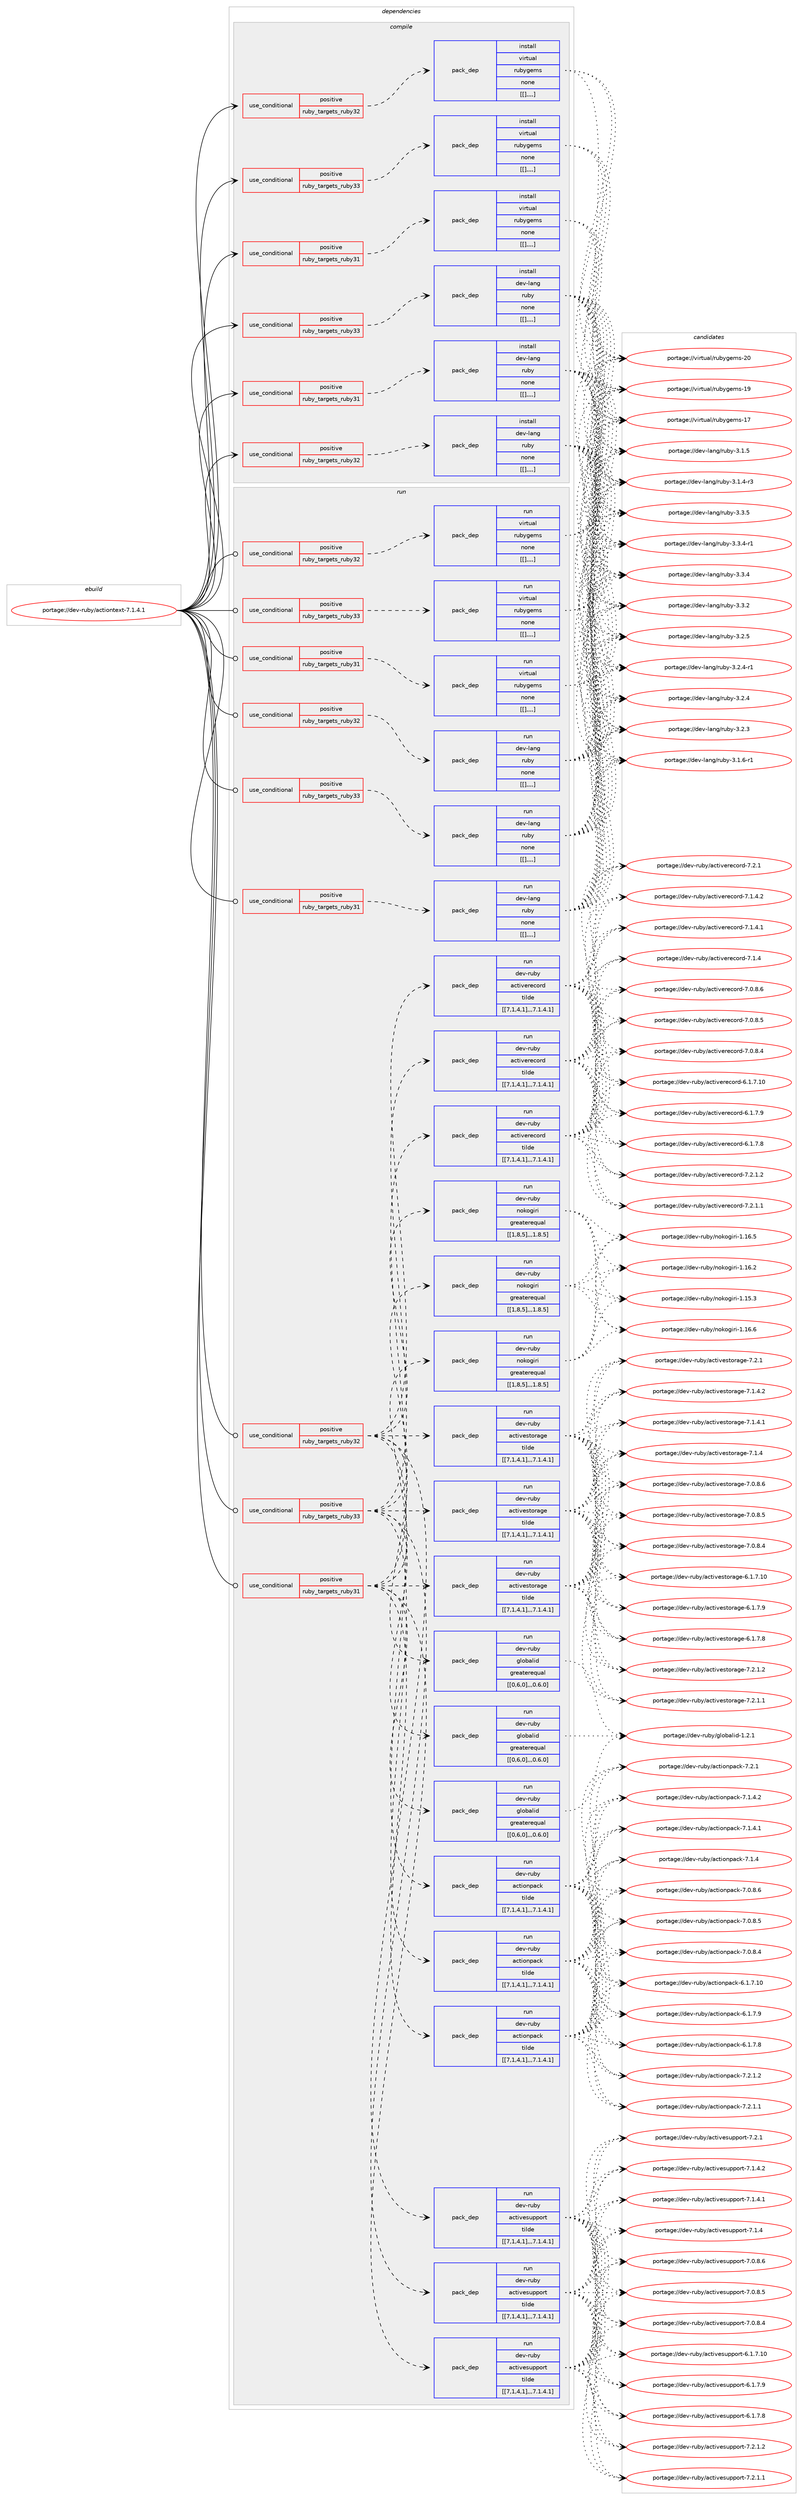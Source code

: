 digraph prolog {

# *************
# Graph options
# *************

newrank=true;
concentrate=true;
compound=true;
graph [rankdir=LR,fontname=Helvetica,fontsize=10,ranksep=1.5];#, ranksep=2.5, nodesep=0.2];
edge  [arrowhead=vee];
node  [fontname=Helvetica,fontsize=10];

# **********
# The ebuild
# **********

subgraph cluster_leftcol {
color=gray;
label=<<i>ebuild</i>>;
id [label="portage://dev-ruby/actiontext-7.1.4.1", color=red, width=4, href="../dev-ruby/actiontext-7.1.4.1.svg"];
}

# ****************
# The dependencies
# ****************

subgraph cluster_midcol {
color=gray;
label=<<i>dependencies</i>>;
subgraph cluster_compile {
fillcolor="#eeeeee";
style=filled;
label=<<i>compile</i>>;
subgraph cond46586 {
dependency181937 [label=<<TABLE BORDER="0" CELLBORDER="1" CELLSPACING="0" CELLPADDING="4"><TR><TD ROWSPAN="3" CELLPADDING="10">use_conditional</TD></TR><TR><TD>positive</TD></TR><TR><TD>ruby_targets_ruby31</TD></TR></TABLE>>, shape=none, color=red];
subgraph pack134022 {
dependency181974 [label=<<TABLE BORDER="0" CELLBORDER="1" CELLSPACING="0" CELLPADDING="4" WIDTH="220"><TR><TD ROWSPAN="6" CELLPADDING="30">pack_dep</TD></TR><TR><TD WIDTH="110">install</TD></TR><TR><TD>dev-lang</TD></TR><TR><TD>ruby</TD></TR><TR><TD>none</TD></TR><TR><TD>[[],,,,]</TD></TR></TABLE>>, shape=none, color=blue];
}
dependency181937:e -> dependency181974:w [weight=20,style="dashed",arrowhead="vee"];
}
id:e -> dependency181937:w [weight=20,style="solid",arrowhead="vee"];
subgraph cond46597 {
dependency181982 [label=<<TABLE BORDER="0" CELLBORDER="1" CELLSPACING="0" CELLPADDING="4"><TR><TD ROWSPAN="3" CELLPADDING="10">use_conditional</TD></TR><TR><TD>positive</TD></TR><TR><TD>ruby_targets_ruby31</TD></TR></TABLE>>, shape=none, color=red];
subgraph pack134059 {
dependency182001 [label=<<TABLE BORDER="0" CELLBORDER="1" CELLSPACING="0" CELLPADDING="4" WIDTH="220"><TR><TD ROWSPAN="6" CELLPADDING="30">pack_dep</TD></TR><TR><TD WIDTH="110">install</TD></TR><TR><TD>virtual</TD></TR><TR><TD>rubygems</TD></TR><TR><TD>none</TD></TR><TR><TD>[[],,,,]</TD></TR></TABLE>>, shape=none, color=blue];
}
dependency181982:e -> dependency182001:w [weight=20,style="dashed",arrowhead="vee"];
}
id:e -> dependency181982:w [weight=20,style="solid",arrowhead="vee"];
subgraph cond46612 {
dependency182048 [label=<<TABLE BORDER="0" CELLBORDER="1" CELLSPACING="0" CELLPADDING="4"><TR><TD ROWSPAN="3" CELLPADDING="10">use_conditional</TD></TR><TR><TD>positive</TD></TR><TR><TD>ruby_targets_ruby32</TD></TR></TABLE>>, shape=none, color=red];
subgraph pack134089 {
dependency182050 [label=<<TABLE BORDER="0" CELLBORDER="1" CELLSPACING="0" CELLPADDING="4" WIDTH="220"><TR><TD ROWSPAN="6" CELLPADDING="30">pack_dep</TD></TR><TR><TD WIDTH="110">install</TD></TR><TR><TD>dev-lang</TD></TR><TR><TD>ruby</TD></TR><TR><TD>none</TD></TR><TR><TD>[[],,,,]</TD></TR></TABLE>>, shape=none, color=blue];
}
dependency182048:e -> dependency182050:w [weight=20,style="dashed",arrowhead="vee"];
}
id:e -> dependency182048:w [weight=20,style="solid",arrowhead="vee"];
subgraph cond46617 {
dependency182074 [label=<<TABLE BORDER="0" CELLBORDER="1" CELLSPACING="0" CELLPADDING="4"><TR><TD ROWSPAN="3" CELLPADDING="10">use_conditional</TD></TR><TR><TD>positive</TD></TR><TR><TD>ruby_targets_ruby32</TD></TR></TABLE>>, shape=none, color=red];
subgraph pack134123 {
dependency182100 [label=<<TABLE BORDER="0" CELLBORDER="1" CELLSPACING="0" CELLPADDING="4" WIDTH="220"><TR><TD ROWSPAN="6" CELLPADDING="30">pack_dep</TD></TR><TR><TD WIDTH="110">install</TD></TR><TR><TD>virtual</TD></TR><TR><TD>rubygems</TD></TR><TR><TD>none</TD></TR><TR><TD>[[],,,,]</TD></TR></TABLE>>, shape=none, color=blue];
}
dependency182074:e -> dependency182100:w [weight=20,style="dashed",arrowhead="vee"];
}
id:e -> dependency182074:w [weight=20,style="solid",arrowhead="vee"];
subgraph cond46641 {
dependency182147 [label=<<TABLE BORDER="0" CELLBORDER="1" CELLSPACING="0" CELLPADDING="4"><TR><TD ROWSPAN="3" CELLPADDING="10">use_conditional</TD></TR><TR><TD>positive</TD></TR><TR><TD>ruby_targets_ruby33</TD></TR></TABLE>>, shape=none, color=red];
subgraph pack134236 {
dependency182428 [label=<<TABLE BORDER="0" CELLBORDER="1" CELLSPACING="0" CELLPADDING="4" WIDTH="220"><TR><TD ROWSPAN="6" CELLPADDING="30">pack_dep</TD></TR><TR><TD WIDTH="110">install</TD></TR><TR><TD>dev-lang</TD></TR><TR><TD>ruby</TD></TR><TR><TD>none</TD></TR><TR><TD>[[],,,,]</TD></TR></TABLE>>, shape=none, color=blue];
}
dependency182147:e -> dependency182428:w [weight=20,style="dashed",arrowhead="vee"];
}
id:e -> dependency182147:w [weight=20,style="solid",arrowhead="vee"];
subgraph cond46761 {
dependency182446 [label=<<TABLE BORDER="0" CELLBORDER="1" CELLSPACING="0" CELLPADDING="4"><TR><TD ROWSPAN="3" CELLPADDING="10">use_conditional</TD></TR><TR><TD>positive</TD></TR><TR><TD>ruby_targets_ruby33</TD></TR></TABLE>>, shape=none, color=red];
subgraph pack134335 {
dependency182450 [label=<<TABLE BORDER="0" CELLBORDER="1" CELLSPACING="0" CELLPADDING="4" WIDTH="220"><TR><TD ROWSPAN="6" CELLPADDING="30">pack_dep</TD></TR><TR><TD WIDTH="110">install</TD></TR><TR><TD>virtual</TD></TR><TR><TD>rubygems</TD></TR><TR><TD>none</TD></TR><TR><TD>[[],,,,]</TD></TR></TABLE>>, shape=none, color=blue];
}
dependency182446:e -> dependency182450:w [weight=20,style="dashed",arrowhead="vee"];
}
id:e -> dependency182446:w [weight=20,style="solid",arrowhead="vee"];
}
subgraph cluster_compileandrun {
fillcolor="#eeeeee";
style=filled;
label=<<i>compile and run</i>>;
}
subgraph cluster_run {
fillcolor="#eeeeee";
style=filled;
label=<<i>run</i>>;
subgraph cond46767 {
dependency182464 [label=<<TABLE BORDER="0" CELLBORDER="1" CELLSPACING="0" CELLPADDING="4"><TR><TD ROWSPAN="3" CELLPADDING="10">use_conditional</TD></TR><TR><TD>positive</TD></TR><TR><TD>ruby_targets_ruby31</TD></TR></TABLE>>, shape=none, color=red];
subgraph pack134349 {
dependency182592 [label=<<TABLE BORDER="0" CELLBORDER="1" CELLSPACING="0" CELLPADDING="4" WIDTH="220"><TR><TD ROWSPAN="6" CELLPADDING="30">pack_dep</TD></TR><TR><TD WIDTH="110">run</TD></TR><TR><TD>dev-lang</TD></TR><TR><TD>ruby</TD></TR><TR><TD>none</TD></TR><TR><TD>[[],,,,]</TD></TR></TABLE>>, shape=none, color=blue];
}
dependency182464:e -> dependency182592:w [weight=20,style="dashed",arrowhead="vee"];
}
id:e -> dependency182464:w [weight=20,style="solid",arrowhead="odot"];
subgraph cond46809 {
dependency182702 [label=<<TABLE BORDER="0" CELLBORDER="1" CELLSPACING="0" CELLPADDING="4"><TR><TD ROWSPAN="3" CELLPADDING="10">use_conditional</TD></TR><TR><TD>positive</TD></TR><TR><TD>ruby_targets_ruby31</TD></TR></TABLE>>, shape=none, color=red];
subgraph pack134583 {
dependency182795 [label=<<TABLE BORDER="0" CELLBORDER="1" CELLSPACING="0" CELLPADDING="4" WIDTH="220"><TR><TD ROWSPAN="6" CELLPADDING="30">pack_dep</TD></TR><TR><TD WIDTH="110">run</TD></TR><TR><TD>dev-ruby</TD></TR><TR><TD>actionpack</TD></TR><TR><TD>tilde</TD></TR><TR><TD>[[7,1,4,1],,,7.1.4.1]</TD></TR></TABLE>>, shape=none, color=blue];
}
dependency182702:e -> dependency182795:w [weight=20,style="dashed",arrowhead="vee"];
subgraph pack134598 {
dependency182819 [label=<<TABLE BORDER="0" CELLBORDER="1" CELLSPACING="0" CELLPADDING="4" WIDTH="220"><TR><TD ROWSPAN="6" CELLPADDING="30">pack_dep</TD></TR><TR><TD WIDTH="110">run</TD></TR><TR><TD>dev-ruby</TD></TR><TR><TD>activerecord</TD></TR><TR><TD>tilde</TD></TR><TR><TD>[[7,1,4,1],,,7.1.4.1]</TD></TR></TABLE>>, shape=none, color=blue];
}
dependency182702:e -> dependency182819:w [weight=20,style="dashed",arrowhead="vee"];
subgraph pack134601 {
dependency182852 [label=<<TABLE BORDER="0" CELLBORDER="1" CELLSPACING="0" CELLPADDING="4" WIDTH="220"><TR><TD ROWSPAN="6" CELLPADDING="30">pack_dep</TD></TR><TR><TD WIDTH="110">run</TD></TR><TR><TD>dev-ruby</TD></TR><TR><TD>activestorage</TD></TR><TR><TD>tilde</TD></TR><TR><TD>[[7,1,4,1],,,7.1.4.1]</TD></TR></TABLE>>, shape=none, color=blue];
}
dependency182702:e -> dependency182852:w [weight=20,style="dashed",arrowhead="vee"];
subgraph pack134622 {
dependency182871 [label=<<TABLE BORDER="0" CELLBORDER="1" CELLSPACING="0" CELLPADDING="4" WIDTH="220"><TR><TD ROWSPAN="6" CELLPADDING="30">pack_dep</TD></TR><TR><TD WIDTH="110">run</TD></TR><TR><TD>dev-ruby</TD></TR><TR><TD>activesupport</TD></TR><TR><TD>tilde</TD></TR><TR><TD>[[7,1,4,1],,,7.1.4.1]</TD></TR></TABLE>>, shape=none, color=blue];
}
dependency182702:e -> dependency182871:w [weight=20,style="dashed",arrowhead="vee"];
subgraph pack134635 {
dependency182877 [label=<<TABLE BORDER="0" CELLBORDER="1" CELLSPACING="0" CELLPADDING="4" WIDTH="220"><TR><TD ROWSPAN="6" CELLPADDING="30">pack_dep</TD></TR><TR><TD WIDTH="110">run</TD></TR><TR><TD>dev-ruby</TD></TR><TR><TD>globalid</TD></TR><TR><TD>greaterequal</TD></TR><TR><TD>[[0,6,0],,,0.6.0]</TD></TR></TABLE>>, shape=none, color=blue];
}
dependency182702:e -> dependency182877:w [weight=20,style="dashed",arrowhead="vee"];
subgraph pack134667 {
dependency182922 [label=<<TABLE BORDER="0" CELLBORDER="1" CELLSPACING="0" CELLPADDING="4" WIDTH="220"><TR><TD ROWSPAN="6" CELLPADDING="30">pack_dep</TD></TR><TR><TD WIDTH="110">run</TD></TR><TR><TD>dev-ruby</TD></TR><TR><TD>nokogiri</TD></TR><TR><TD>greaterequal</TD></TR><TR><TD>[[1,8,5],,,1.8.5]</TD></TR></TABLE>>, shape=none, color=blue];
}
dependency182702:e -> dependency182922:w [weight=20,style="dashed",arrowhead="vee"];
}
id:e -> dependency182702:w [weight=20,style="solid",arrowhead="odot"];
subgraph cond46906 {
dependency182969 [label=<<TABLE BORDER="0" CELLBORDER="1" CELLSPACING="0" CELLPADDING="4"><TR><TD ROWSPAN="3" CELLPADDING="10">use_conditional</TD></TR><TR><TD>positive</TD></TR><TR><TD>ruby_targets_ruby31</TD></TR></TABLE>>, shape=none, color=red];
subgraph pack134700 {
dependency182974 [label=<<TABLE BORDER="0" CELLBORDER="1" CELLSPACING="0" CELLPADDING="4" WIDTH="220"><TR><TD ROWSPAN="6" CELLPADDING="30">pack_dep</TD></TR><TR><TD WIDTH="110">run</TD></TR><TR><TD>virtual</TD></TR><TR><TD>rubygems</TD></TR><TR><TD>none</TD></TR><TR><TD>[[],,,,]</TD></TR></TABLE>>, shape=none, color=blue];
}
dependency182969:e -> dependency182974:w [weight=20,style="dashed",arrowhead="vee"];
}
id:e -> dependency182969:w [weight=20,style="solid",arrowhead="odot"];
subgraph cond46935 {
dependency183022 [label=<<TABLE BORDER="0" CELLBORDER="1" CELLSPACING="0" CELLPADDING="4"><TR><TD ROWSPAN="3" CELLPADDING="10">use_conditional</TD></TR><TR><TD>positive</TD></TR><TR><TD>ruby_targets_ruby32</TD></TR></TABLE>>, shape=none, color=red];
subgraph pack134745 {
dependency183066 [label=<<TABLE BORDER="0" CELLBORDER="1" CELLSPACING="0" CELLPADDING="4" WIDTH="220"><TR><TD ROWSPAN="6" CELLPADDING="30">pack_dep</TD></TR><TR><TD WIDTH="110">run</TD></TR><TR><TD>dev-lang</TD></TR><TR><TD>ruby</TD></TR><TR><TD>none</TD></TR><TR><TD>[[],,,,]</TD></TR></TABLE>>, shape=none, color=blue];
}
dependency183022:e -> dependency183066:w [weight=20,style="dashed",arrowhead="vee"];
}
id:e -> dependency183022:w [weight=20,style="solid",arrowhead="odot"];
subgraph cond46956 {
dependency183105 [label=<<TABLE BORDER="0" CELLBORDER="1" CELLSPACING="0" CELLPADDING="4"><TR><TD ROWSPAN="3" CELLPADDING="10">use_conditional</TD></TR><TR><TD>positive</TD></TR><TR><TD>ruby_targets_ruby32</TD></TR></TABLE>>, shape=none, color=red];
subgraph pack134793 {
dependency183109 [label=<<TABLE BORDER="0" CELLBORDER="1" CELLSPACING="0" CELLPADDING="4" WIDTH="220"><TR><TD ROWSPAN="6" CELLPADDING="30">pack_dep</TD></TR><TR><TD WIDTH="110">run</TD></TR><TR><TD>dev-ruby</TD></TR><TR><TD>actionpack</TD></TR><TR><TD>tilde</TD></TR><TR><TD>[[7,1,4,1],,,7.1.4.1]</TD></TR></TABLE>>, shape=none, color=blue];
}
dependency183105:e -> dependency183109:w [weight=20,style="dashed",arrowhead="vee"];
subgraph pack134809 {
dependency183127 [label=<<TABLE BORDER="0" CELLBORDER="1" CELLSPACING="0" CELLPADDING="4" WIDTH="220"><TR><TD ROWSPAN="6" CELLPADDING="30">pack_dep</TD></TR><TR><TD WIDTH="110">run</TD></TR><TR><TD>dev-ruby</TD></TR><TR><TD>activerecord</TD></TR><TR><TD>tilde</TD></TR><TR><TD>[[7,1,4,1],,,7.1.4.1]</TD></TR></TABLE>>, shape=none, color=blue];
}
dependency183105:e -> dependency183127:w [weight=20,style="dashed",arrowhead="vee"];
subgraph pack134825 {
dependency183203 [label=<<TABLE BORDER="0" CELLBORDER="1" CELLSPACING="0" CELLPADDING="4" WIDTH="220"><TR><TD ROWSPAN="6" CELLPADDING="30">pack_dep</TD></TR><TR><TD WIDTH="110">run</TD></TR><TR><TD>dev-ruby</TD></TR><TR><TD>activestorage</TD></TR><TR><TD>tilde</TD></TR><TR><TD>[[7,1,4,1],,,7.1.4.1]</TD></TR></TABLE>>, shape=none, color=blue];
}
dependency183105:e -> dependency183203:w [weight=20,style="dashed",arrowhead="vee"];
subgraph pack134911 {
dependency183286 [label=<<TABLE BORDER="0" CELLBORDER="1" CELLSPACING="0" CELLPADDING="4" WIDTH="220"><TR><TD ROWSPAN="6" CELLPADDING="30">pack_dep</TD></TR><TR><TD WIDTH="110">run</TD></TR><TR><TD>dev-ruby</TD></TR><TR><TD>activesupport</TD></TR><TR><TD>tilde</TD></TR><TR><TD>[[7,1,4,1],,,7.1.4.1]</TD></TR></TABLE>>, shape=none, color=blue];
}
dependency183105:e -> dependency183286:w [weight=20,style="dashed",arrowhead="vee"];
subgraph pack134930 {
dependency183293 [label=<<TABLE BORDER="0" CELLBORDER="1" CELLSPACING="0" CELLPADDING="4" WIDTH="220"><TR><TD ROWSPAN="6" CELLPADDING="30">pack_dep</TD></TR><TR><TD WIDTH="110">run</TD></TR><TR><TD>dev-ruby</TD></TR><TR><TD>globalid</TD></TR><TR><TD>greaterequal</TD></TR><TR><TD>[[0,6,0],,,0.6.0]</TD></TR></TABLE>>, shape=none, color=blue];
}
dependency183105:e -> dependency183293:w [weight=20,style="dashed",arrowhead="vee"];
subgraph pack134935 {
dependency183334 [label=<<TABLE BORDER="0" CELLBORDER="1" CELLSPACING="0" CELLPADDING="4" WIDTH="220"><TR><TD ROWSPAN="6" CELLPADDING="30">pack_dep</TD></TR><TR><TD WIDTH="110">run</TD></TR><TR><TD>dev-ruby</TD></TR><TR><TD>nokogiri</TD></TR><TR><TD>greaterequal</TD></TR><TR><TD>[[1,8,5],,,1.8.5]</TD></TR></TABLE>>, shape=none, color=blue];
}
dependency183105:e -> dependency183334:w [weight=20,style="dashed",arrowhead="vee"];
}
id:e -> dependency183105:w [weight=20,style="solid",arrowhead="odot"];
subgraph cond47021 {
dependency183342 [label=<<TABLE BORDER="0" CELLBORDER="1" CELLSPACING="0" CELLPADDING="4"><TR><TD ROWSPAN="3" CELLPADDING="10">use_conditional</TD></TR><TR><TD>positive</TD></TR><TR><TD>ruby_targets_ruby32</TD></TR></TABLE>>, shape=none, color=red];
subgraph pack134980 {
dependency183360 [label=<<TABLE BORDER="0" CELLBORDER="1" CELLSPACING="0" CELLPADDING="4" WIDTH="220"><TR><TD ROWSPAN="6" CELLPADDING="30">pack_dep</TD></TR><TR><TD WIDTH="110">run</TD></TR><TR><TD>virtual</TD></TR><TR><TD>rubygems</TD></TR><TR><TD>none</TD></TR><TR><TD>[[],,,,]</TD></TR></TABLE>>, shape=none, color=blue];
}
dependency183342:e -> dependency183360:w [weight=20,style="dashed",arrowhead="vee"];
}
id:e -> dependency183342:w [weight=20,style="solid",arrowhead="odot"];
subgraph cond47030 {
dependency183412 [label=<<TABLE BORDER="0" CELLBORDER="1" CELLSPACING="0" CELLPADDING="4"><TR><TD ROWSPAN="3" CELLPADDING="10">use_conditional</TD></TR><TR><TD>positive</TD></TR><TR><TD>ruby_targets_ruby33</TD></TR></TABLE>>, shape=none, color=red];
subgraph pack135016 {
dependency183419 [label=<<TABLE BORDER="0" CELLBORDER="1" CELLSPACING="0" CELLPADDING="4" WIDTH="220"><TR><TD ROWSPAN="6" CELLPADDING="30">pack_dep</TD></TR><TR><TD WIDTH="110">run</TD></TR><TR><TD>dev-lang</TD></TR><TR><TD>ruby</TD></TR><TR><TD>none</TD></TR><TR><TD>[[],,,,]</TD></TR></TABLE>>, shape=none, color=blue];
}
dependency183412:e -> dependency183419:w [weight=20,style="dashed",arrowhead="vee"];
}
id:e -> dependency183412:w [weight=20,style="solid",arrowhead="odot"];
subgraph cond47046 {
dependency183444 [label=<<TABLE BORDER="0" CELLBORDER="1" CELLSPACING="0" CELLPADDING="4"><TR><TD ROWSPAN="3" CELLPADDING="10">use_conditional</TD></TR><TR><TD>positive</TD></TR><TR><TD>ruby_targets_ruby33</TD></TR></TABLE>>, shape=none, color=red];
subgraph pack135039 {
dependency183448 [label=<<TABLE BORDER="0" CELLBORDER="1" CELLSPACING="0" CELLPADDING="4" WIDTH="220"><TR><TD ROWSPAN="6" CELLPADDING="30">pack_dep</TD></TR><TR><TD WIDTH="110">run</TD></TR><TR><TD>dev-ruby</TD></TR><TR><TD>actionpack</TD></TR><TR><TD>tilde</TD></TR><TR><TD>[[7,1,4,1],,,7.1.4.1]</TD></TR></TABLE>>, shape=none, color=blue];
}
dependency183444:e -> dependency183448:w [weight=20,style="dashed",arrowhead="vee"];
subgraph pack135042 {
dependency183453 [label=<<TABLE BORDER="0" CELLBORDER="1" CELLSPACING="0" CELLPADDING="4" WIDTH="220"><TR><TD ROWSPAN="6" CELLPADDING="30">pack_dep</TD></TR><TR><TD WIDTH="110">run</TD></TR><TR><TD>dev-ruby</TD></TR><TR><TD>activerecord</TD></TR><TR><TD>tilde</TD></TR><TR><TD>[[7,1,4,1],,,7.1.4.1]</TD></TR></TABLE>>, shape=none, color=blue];
}
dependency183444:e -> dependency183453:w [weight=20,style="dashed",arrowhead="vee"];
subgraph pack135045 {
dependency183520 [label=<<TABLE BORDER="0" CELLBORDER="1" CELLSPACING="0" CELLPADDING="4" WIDTH="220"><TR><TD ROWSPAN="6" CELLPADDING="30">pack_dep</TD></TR><TR><TD WIDTH="110">run</TD></TR><TR><TD>dev-ruby</TD></TR><TR><TD>activestorage</TD></TR><TR><TD>tilde</TD></TR><TR><TD>[[7,1,4,1],,,7.1.4.1]</TD></TR></TABLE>>, shape=none, color=blue];
}
dependency183444:e -> dependency183520:w [weight=20,style="dashed",arrowhead="vee"];
subgraph pack135118 {
dependency183558 [label=<<TABLE BORDER="0" CELLBORDER="1" CELLSPACING="0" CELLPADDING="4" WIDTH="220"><TR><TD ROWSPAN="6" CELLPADDING="30">pack_dep</TD></TR><TR><TD WIDTH="110">run</TD></TR><TR><TD>dev-ruby</TD></TR><TR><TD>activesupport</TD></TR><TR><TD>tilde</TD></TR><TR><TD>[[7,1,4,1],,,7.1.4.1]</TD></TR></TABLE>>, shape=none, color=blue];
}
dependency183444:e -> dependency183558:w [weight=20,style="dashed",arrowhead="vee"];
subgraph pack135120 {
dependency183654 [label=<<TABLE BORDER="0" CELLBORDER="1" CELLSPACING="0" CELLPADDING="4" WIDTH="220"><TR><TD ROWSPAN="6" CELLPADDING="30">pack_dep</TD></TR><TR><TD WIDTH="110">run</TD></TR><TR><TD>dev-ruby</TD></TR><TR><TD>globalid</TD></TR><TR><TD>greaterequal</TD></TR><TR><TD>[[0,6,0],,,0.6.0]</TD></TR></TABLE>>, shape=none, color=blue];
}
dependency183444:e -> dependency183654:w [weight=20,style="dashed",arrowhead="vee"];
subgraph pack135205 {
dependency183674 [label=<<TABLE BORDER="0" CELLBORDER="1" CELLSPACING="0" CELLPADDING="4" WIDTH="220"><TR><TD ROWSPAN="6" CELLPADDING="30">pack_dep</TD></TR><TR><TD WIDTH="110">run</TD></TR><TR><TD>dev-ruby</TD></TR><TR><TD>nokogiri</TD></TR><TR><TD>greaterequal</TD></TR><TR><TD>[[1,8,5],,,1.8.5]</TD></TR></TABLE>>, shape=none, color=blue];
}
dependency183444:e -> dependency183674:w [weight=20,style="dashed",arrowhead="vee"];
}
id:e -> dependency183444:w [weight=20,style="solid",arrowhead="odot"];
subgraph cond47122 {
dependency183774 [label=<<TABLE BORDER="0" CELLBORDER="1" CELLSPACING="0" CELLPADDING="4"><TR><TD ROWSPAN="3" CELLPADDING="10">use_conditional</TD></TR><TR><TD>positive</TD></TR><TR><TD>ruby_targets_ruby33</TD></TR></TABLE>>, shape=none, color=red];
subgraph pack135291 {
dependency183800 [label=<<TABLE BORDER="0" CELLBORDER="1" CELLSPACING="0" CELLPADDING="4" WIDTH="220"><TR><TD ROWSPAN="6" CELLPADDING="30">pack_dep</TD></TR><TR><TD WIDTH="110">run</TD></TR><TR><TD>virtual</TD></TR><TR><TD>rubygems</TD></TR><TR><TD>none</TD></TR><TR><TD>[[],,,,]</TD></TR></TABLE>>, shape=none, color=blue];
}
dependency183774:e -> dependency183800:w [weight=20,style="dashed",arrowhead="vee"];
}
id:e -> dependency183774:w [weight=20,style="solid",arrowhead="odot"];
}
}

# **************
# The candidates
# **************

subgraph cluster_choices {
rank=same;
color=gray;
label=<<i>candidates</i>>;

subgraph choice133724 {
color=black;
nodesep=1;
choice10010111845108971101034711411798121455146514653 [label="portage://dev-lang/ruby-3.3.5", color=red, width=4,href="../dev-lang/ruby-3.3.5.svg"];
choice100101118451089711010347114117981214551465146524511449 [label="portage://dev-lang/ruby-3.3.4-r1", color=red, width=4,href="../dev-lang/ruby-3.3.4-r1.svg"];
choice10010111845108971101034711411798121455146514652 [label="portage://dev-lang/ruby-3.3.4", color=red, width=4,href="../dev-lang/ruby-3.3.4.svg"];
choice10010111845108971101034711411798121455146514650 [label="portage://dev-lang/ruby-3.3.2", color=red, width=4,href="../dev-lang/ruby-3.3.2.svg"];
choice10010111845108971101034711411798121455146504653 [label="portage://dev-lang/ruby-3.2.5", color=red, width=4,href="../dev-lang/ruby-3.2.5.svg"];
choice100101118451089711010347114117981214551465046524511449 [label="portage://dev-lang/ruby-3.2.4-r1", color=red, width=4,href="../dev-lang/ruby-3.2.4-r1.svg"];
choice10010111845108971101034711411798121455146504652 [label="portage://dev-lang/ruby-3.2.4", color=red, width=4,href="../dev-lang/ruby-3.2.4.svg"];
choice10010111845108971101034711411798121455146504651 [label="portage://dev-lang/ruby-3.2.3", color=red, width=4,href="../dev-lang/ruby-3.2.3.svg"];
choice100101118451089711010347114117981214551464946544511449 [label="portage://dev-lang/ruby-3.1.6-r1", color=red, width=4,href="../dev-lang/ruby-3.1.6-r1.svg"];
choice10010111845108971101034711411798121455146494653 [label="portage://dev-lang/ruby-3.1.5", color=red, width=4,href="../dev-lang/ruby-3.1.5.svg"];
choice100101118451089711010347114117981214551464946524511451 [label="portage://dev-lang/ruby-3.1.4-r3", color=red, width=4,href="../dev-lang/ruby-3.1.4-r3.svg"];
dependency181974:e -> choice10010111845108971101034711411798121455146514653:w [style=dotted,weight="100"];
dependency181974:e -> choice100101118451089711010347114117981214551465146524511449:w [style=dotted,weight="100"];
dependency181974:e -> choice10010111845108971101034711411798121455146514652:w [style=dotted,weight="100"];
dependency181974:e -> choice10010111845108971101034711411798121455146514650:w [style=dotted,weight="100"];
dependency181974:e -> choice10010111845108971101034711411798121455146504653:w [style=dotted,weight="100"];
dependency181974:e -> choice100101118451089711010347114117981214551465046524511449:w [style=dotted,weight="100"];
dependency181974:e -> choice10010111845108971101034711411798121455146504652:w [style=dotted,weight="100"];
dependency181974:e -> choice10010111845108971101034711411798121455146504651:w [style=dotted,weight="100"];
dependency181974:e -> choice100101118451089711010347114117981214551464946544511449:w [style=dotted,weight="100"];
dependency181974:e -> choice10010111845108971101034711411798121455146494653:w [style=dotted,weight="100"];
dependency181974:e -> choice100101118451089711010347114117981214551464946524511451:w [style=dotted,weight="100"];
}
subgraph choice133741 {
color=black;
nodesep=1;
choice118105114116117971084711411798121103101109115455048 [label="portage://virtual/rubygems-20", color=red, width=4,href="../virtual/rubygems-20.svg"];
choice118105114116117971084711411798121103101109115454957 [label="portage://virtual/rubygems-19", color=red, width=4,href="../virtual/rubygems-19.svg"];
choice118105114116117971084711411798121103101109115454955 [label="portage://virtual/rubygems-17", color=red, width=4,href="../virtual/rubygems-17.svg"];
dependency182001:e -> choice118105114116117971084711411798121103101109115455048:w [style=dotted,weight="100"];
dependency182001:e -> choice118105114116117971084711411798121103101109115454957:w [style=dotted,weight="100"];
dependency182001:e -> choice118105114116117971084711411798121103101109115454955:w [style=dotted,weight="100"];
}
subgraph choice133746 {
color=black;
nodesep=1;
choice10010111845108971101034711411798121455146514653 [label="portage://dev-lang/ruby-3.3.5", color=red, width=4,href="../dev-lang/ruby-3.3.5.svg"];
choice100101118451089711010347114117981214551465146524511449 [label="portage://dev-lang/ruby-3.3.4-r1", color=red, width=4,href="../dev-lang/ruby-3.3.4-r1.svg"];
choice10010111845108971101034711411798121455146514652 [label="portage://dev-lang/ruby-3.3.4", color=red, width=4,href="../dev-lang/ruby-3.3.4.svg"];
choice10010111845108971101034711411798121455146514650 [label="portage://dev-lang/ruby-3.3.2", color=red, width=4,href="../dev-lang/ruby-3.3.2.svg"];
choice10010111845108971101034711411798121455146504653 [label="portage://dev-lang/ruby-3.2.5", color=red, width=4,href="../dev-lang/ruby-3.2.5.svg"];
choice100101118451089711010347114117981214551465046524511449 [label="portage://dev-lang/ruby-3.2.4-r1", color=red, width=4,href="../dev-lang/ruby-3.2.4-r1.svg"];
choice10010111845108971101034711411798121455146504652 [label="portage://dev-lang/ruby-3.2.4", color=red, width=4,href="../dev-lang/ruby-3.2.4.svg"];
choice10010111845108971101034711411798121455146504651 [label="portage://dev-lang/ruby-3.2.3", color=red, width=4,href="../dev-lang/ruby-3.2.3.svg"];
choice100101118451089711010347114117981214551464946544511449 [label="portage://dev-lang/ruby-3.1.6-r1", color=red, width=4,href="../dev-lang/ruby-3.1.6-r1.svg"];
choice10010111845108971101034711411798121455146494653 [label="portage://dev-lang/ruby-3.1.5", color=red, width=4,href="../dev-lang/ruby-3.1.5.svg"];
choice100101118451089711010347114117981214551464946524511451 [label="portage://dev-lang/ruby-3.1.4-r3", color=red, width=4,href="../dev-lang/ruby-3.1.4-r3.svg"];
dependency182050:e -> choice10010111845108971101034711411798121455146514653:w [style=dotted,weight="100"];
dependency182050:e -> choice100101118451089711010347114117981214551465146524511449:w [style=dotted,weight="100"];
dependency182050:e -> choice10010111845108971101034711411798121455146514652:w [style=dotted,weight="100"];
dependency182050:e -> choice10010111845108971101034711411798121455146514650:w [style=dotted,weight="100"];
dependency182050:e -> choice10010111845108971101034711411798121455146504653:w [style=dotted,weight="100"];
dependency182050:e -> choice100101118451089711010347114117981214551465046524511449:w [style=dotted,weight="100"];
dependency182050:e -> choice10010111845108971101034711411798121455146504652:w [style=dotted,weight="100"];
dependency182050:e -> choice10010111845108971101034711411798121455146504651:w [style=dotted,weight="100"];
dependency182050:e -> choice100101118451089711010347114117981214551464946544511449:w [style=dotted,weight="100"];
dependency182050:e -> choice10010111845108971101034711411798121455146494653:w [style=dotted,weight="100"];
dependency182050:e -> choice100101118451089711010347114117981214551464946524511451:w [style=dotted,weight="100"];
}
subgraph choice133755 {
color=black;
nodesep=1;
choice118105114116117971084711411798121103101109115455048 [label="portage://virtual/rubygems-20", color=red, width=4,href="../virtual/rubygems-20.svg"];
choice118105114116117971084711411798121103101109115454957 [label="portage://virtual/rubygems-19", color=red, width=4,href="../virtual/rubygems-19.svg"];
choice118105114116117971084711411798121103101109115454955 [label="portage://virtual/rubygems-17", color=red, width=4,href="../virtual/rubygems-17.svg"];
dependency182100:e -> choice118105114116117971084711411798121103101109115455048:w [style=dotted,weight="100"];
dependency182100:e -> choice118105114116117971084711411798121103101109115454957:w [style=dotted,weight="100"];
dependency182100:e -> choice118105114116117971084711411798121103101109115454955:w [style=dotted,weight="100"];
}
subgraph choice133759 {
color=black;
nodesep=1;
choice10010111845108971101034711411798121455146514653 [label="portage://dev-lang/ruby-3.3.5", color=red, width=4,href="../dev-lang/ruby-3.3.5.svg"];
choice100101118451089711010347114117981214551465146524511449 [label="portage://dev-lang/ruby-3.3.4-r1", color=red, width=4,href="../dev-lang/ruby-3.3.4-r1.svg"];
choice10010111845108971101034711411798121455146514652 [label="portage://dev-lang/ruby-3.3.4", color=red, width=4,href="../dev-lang/ruby-3.3.4.svg"];
choice10010111845108971101034711411798121455146514650 [label="portage://dev-lang/ruby-3.3.2", color=red, width=4,href="../dev-lang/ruby-3.3.2.svg"];
choice10010111845108971101034711411798121455146504653 [label="portage://dev-lang/ruby-3.2.5", color=red, width=4,href="../dev-lang/ruby-3.2.5.svg"];
choice100101118451089711010347114117981214551465046524511449 [label="portage://dev-lang/ruby-3.2.4-r1", color=red, width=4,href="../dev-lang/ruby-3.2.4-r1.svg"];
choice10010111845108971101034711411798121455146504652 [label="portage://dev-lang/ruby-3.2.4", color=red, width=4,href="../dev-lang/ruby-3.2.4.svg"];
choice10010111845108971101034711411798121455146504651 [label="portage://dev-lang/ruby-3.2.3", color=red, width=4,href="../dev-lang/ruby-3.2.3.svg"];
choice100101118451089711010347114117981214551464946544511449 [label="portage://dev-lang/ruby-3.1.6-r1", color=red, width=4,href="../dev-lang/ruby-3.1.6-r1.svg"];
choice10010111845108971101034711411798121455146494653 [label="portage://dev-lang/ruby-3.1.5", color=red, width=4,href="../dev-lang/ruby-3.1.5.svg"];
choice100101118451089711010347114117981214551464946524511451 [label="portage://dev-lang/ruby-3.1.4-r3", color=red, width=4,href="../dev-lang/ruby-3.1.4-r3.svg"];
dependency182428:e -> choice10010111845108971101034711411798121455146514653:w [style=dotted,weight="100"];
dependency182428:e -> choice100101118451089711010347114117981214551465146524511449:w [style=dotted,weight="100"];
dependency182428:e -> choice10010111845108971101034711411798121455146514652:w [style=dotted,weight="100"];
dependency182428:e -> choice10010111845108971101034711411798121455146514650:w [style=dotted,weight="100"];
dependency182428:e -> choice10010111845108971101034711411798121455146504653:w [style=dotted,weight="100"];
dependency182428:e -> choice100101118451089711010347114117981214551465046524511449:w [style=dotted,weight="100"];
dependency182428:e -> choice10010111845108971101034711411798121455146504652:w [style=dotted,weight="100"];
dependency182428:e -> choice10010111845108971101034711411798121455146504651:w [style=dotted,weight="100"];
dependency182428:e -> choice100101118451089711010347114117981214551464946544511449:w [style=dotted,weight="100"];
dependency182428:e -> choice10010111845108971101034711411798121455146494653:w [style=dotted,weight="100"];
dependency182428:e -> choice100101118451089711010347114117981214551464946524511451:w [style=dotted,weight="100"];
}
subgraph choice133780 {
color=black;
nodesep=1;
choice118105114116117971084711411798121103101109115455048 [label="portage://virtual/rubygems-20", color=red, width=4,href="../virtual/rubygems-20.svg"];
choice118105114116117971084711411798121103101109115454957 [label="portage://virtual/rubygems-19", color=red, width=4,href="../virtual/rubygems-19.svg"];
choice118105114116117971084711411798121103101109115454955 [label="portage://virtual/rubygems-17", color=red, width=4,href="../virtual/rubygems-17.svg"];
dependency182450:e -> choice118105114116117971084711411798121103101109115455048:w [style=dotted,weight="100"];
dependency182450:e -> choice118105114116117971084711411798121103101109115454957:w [style=dotted,weight="100"];
dependency182450:e -> choice118105114116117971084711411798121103101109115454955:w [style=dotted,weight="100"];
}
subgraph choice133784 {
color=black;
nodesep=1;
choice10010111845108971101034711411798121455146514653 [label="portage://dev-lang/ruby-3.3.5", color=red, width=4,href="../dev-lang/ruby-3.3.5.svg"];
choice100101118451089711010347114117981214551465146524511449 [label="portage://dev-lang/ruby-3.3.4-r1", color=red, width=4,href="../dev-lang/ruby-3.3.4-r1.svg"];
choice10010111845108971101034711411798121455146514652 [label="portage://dev-lang/ruby-3.3.4", color=red, width=4,href="../dev-lang/ruby-3.3.4.svg"];
choice10010111845108971101034711411798121455146514650 [label="portage://dev-lang/ruby-3.3.2", color=red, width=4,href="../dev-lang/ruby-3.3.2.svg"];
choice10010111845108971101034711411798121455146504653 [label="portage://dev-lang/ruby-3.2.5", color=red, width=4,href="../dev-lang/ruby-3.2.5.svg"];
choice100101118451089711010347114117981214551465046524511449 [label="portage://dev-lang/ruby-3.2.4-r1", color=red, width=4,href="../dev-lang/ruby-3.2.4-r1.svg"];
choice10010111845108971101034711411798121455146504652 [label="portage://dev-lang/ruby-3.2.4", color=red, width=4,href="../dev-lang/ruby-3.2.4.svg"];
choice10010111845108971101034711411798121455146504651 [label="portage://dev-lang/ruby-3.2.3", color=red, width=4,href="../dev-lang/ruby-3.2.3.svg"];
choice100101118451089711010347114117981214551464946544511449 [label="portage://dev-lang/ruby-3.1.6-r1", color=red, width=4,href="../dev-lang/ruby-3.1.6-r1.svg"];
choice10010111845108971101034711411798121455146494653 [label="portage://dev-lang/ruby-3.1.5", color=red, width=4,href="../dev-lang/ruby-3.1.5.svg"];
choice100101118451089711010347114117981214551464946524511451 [label="portage://dev-lang/ruby-3.1.4-r3", color=red, width=4,href="../dev-lang/ruby-3.1.4-r3.svg"];
dependency182592:e -> choice10010111845108971101034711411798121455146514653:w [style=dotted,weight="100"];
dependency182592:e -> choice100101118451089711010347114117981214551465146524511449:w [style=dotted,weight="100"];
dependency182592:e -> choice10010111845108971101034711411798121455146514652:w [style=dotted,weight="100"];
dependency182592:e -> choice10010111845108971101034711411798121455146514650:w [style=dotted,weight="100"];
dependency182592:e -> choice10010111845108971101034711411798121455146504653:w [style=dotted,weight="100"];
dependency182592:e -> choice100101118451089711010347114117981214551465046524511449:w [style=dotted,weight="100"];
dependency182592:e -> choice10010111845108971101034711411798121455146504652:w [style=dotted,weight="100"];
dependency182592:e -> choice10010111845108971101034711411798121455146504651:w [style=dotted,weight="100"];
dependency182592:e -> choice100101118451089711010347114117981214551464946544511449:w [style=dotted,weight="100"];
dependency182592:e -> choice10010111845108971101034711411798121455146494653:w [style=dotted,weight="100"];
dependency182592:e -> choice100101118451089711010347114117981214551464946524511451:w [style=dotted,weight="100"];
}
subgraph choice133794 {
color=black;
nodesep=1;
choice100101118451141179812147979911610511111011297991074555465046494650 [label="portage://dev-ruby/actionpack-7.2.1.2", color=red, width=4,href="../dev-ruby/actionpack-7.2.1.2.svg"];
choice100101118451141179812147979911610511111011297991074555465046494649 [label="portage://dev-ruby/actionpack-7.2.1.1", color=red, width=4,href="../dev-ruby/actionpack-7.2.1.1.svg"];
choice10010111845114117981214797991161051111101129799107455546504649 [label="portage://dev-ruby/actionpack-7.2.1", color=red, width=4,href="../dev-ruby/actionpack-7.2.1.svg"];
choice100101118451141179812147979911610511111011297991074555464946524650 [label="portage://dev-ruby/actionpack-7.1.4.2", color=red, width=4,href="../dev-ruby/actionpack-7.1.4.2.svg"];
choice100101118451141179812147979911610511111011297991074555464946524649 [label="portage://dev-ruby/actionpack-7.1.4.1", color=red, width=4,href="../dev-ruby/actionpack-7.1.4.1.svg"];
choice10010111845114117981214797991161051111101129799107455546494652 [label="portage://dev-ruby/actionpack-7.1.4", color=red, width=4,href="../dev-ruby/actionpack-7.1.4.svg"];
choice100101118451141179812147979911610511111011297991074555464846564654 [label="portage://dev-ruby/actionpack-7.0.8.6", color=red, width=4,href="../dev-ruby/actionpack-7.0.8.6.svg"];
choice100101118451141179812147979911610511111011297991074555464846564653 [label="portage://dev-ruby/actionpack-7.0.8.5", color=red, width=4,href="../dev-ruby/actionpack-7.0.8.5.svg"];
choice100101118451141179812147979911610511111011297991074555464846564652 [label="portage://dev-ruby/actionpack-7.0.8.4", color=red, width=4,href="../dev-ruby/actionpack-7.0.8.4.svg"];
choice10010111845114117981214797991161051111101129799107455446494655464948 [label="portage://dev-ruby/actionpack-6.1.7.10", color=red, width=4,href="../dev-ruby/actionpack-6.1.7.10.svg"];
choice100101118451141179812147979911610511111011297991074554464946554657 [label="portage://dev-ruby/actionpack-6.1.7.9", color=red, width=4,href="../dev-ruby/actionpack-6.1.7.9.svg"];
choice100101118451141179812147979911610511111011297991074554464946554656 [label="portage://dev-ruby/actionpack-6.1.7.8", color=red, width=4,href="../dev-ruby/actionpack-6.1.7.8.svg"];
dependency182795:e -> choice100101118451141179812147979911610511111011297991074555465046494650:w [style=dotted,weight="100"];
dependency182795:e -> choice100101118451141179812147979911610511111011297991074555465046494649:w [style=dotted,weight="100"];
dependency182795:e -> choice10010111845114117981214797991161051111101129799107455546504649:w [style=dotted,weight="100"];
dependency182795:e -> choice100101118451141179812147979911610511111011297991074555464946524650:w [style=dotted,weight="100"];
dependency182795:e -> choice100101118451141179812147979911610511111011297991074555464946524649:w [style=dotted,weight="100"];
dependency182795:e -> choice10010111845114117981214797991161051111101129799107455546494652:w [style=dotted,weight="100"];
dependency182795:e -> choice100101118451141179812147979911610511111011297991074555464846564654:w [style=dotted,weight="100"];
dependency182795:e -> choice100101118451141179812147979911610511111011297991074555464846564653:w [style=dotted,weight="100"];
dependency182795:e -> choice100101118451141179812147979911610511111011297991074555464846564652:w [style=dotted,weight="100"];
dependency182795:e -> choice10010111845114117981214797991161051111101129799107455446494655464948:w [style=dotted,weight="100"];
dependency182795:e -> choice100101118451141179812147979911610511111011297991074554464946554657:w [style=dotted,weight="100"];
dependency182795:e -> choice100101118451141179812147979911610511111011297991074554464946554656:w [style=dotted,weight="100"];
}
subgraph choice133808 {
color=black;
nodesep=1;
choice1001011184511411798121479799116105118101114101991111141004555465046494650 [label="portage://dev-ruby/activerecord-7.2.1.2", color=red, width=4,href="../dev-ruby/activerecord-7.2.1.2.svg"];
choice1001011184511411798121479799116105118101114101991111141004555465046494649 [label="portage://dev-ruby/activerecord-7.2.1.1", color=red, width=4,href="../dev-ruby/activerecord-7.2.1.1.svg"];
choice100101118451141179812147979911610511810111410199111114100455546504649 [label="portage://dev-ruby/activerecord-7.2.1", color=red, width=4,href="../dev-ruby/activerecord-7.2.1.svg"];
choice1001011184511411798121479799116105118101114101991111141004555464946524650 [label="portage://dev-ruby/activerecord-7.1.4.2", color=red, width=4,href="../dev-ruby/activerecord-7.1.4.2.svg"];
choice1001011184511411798121479799116105118101114101991111141004555464946524649 [label="portage://dev-ruby/activerecord-7.1.4.1", color=red, width=4,href="../dev-ruby/activerecord-7.1.4.1.svg"];
choice100101118451141179812147979911610511810111410199111114100455546494652 [label="portage://dev-ruby/activerecord-7.1.4", color=red, width=4,href="../dev-ruby/activerecord-7.1.4.svg"];
choice1001011184511411798121479799116105118101114101991111141004555464846564654 [label="portage://dev-ruby/activerecord-7.0.8.6", color=red, width=4,href="../dev-ruby/activerecord-7.0.8.6.svg"];
choice1001011184511411798121479799116105118101114101991111141004555464846564653 [label="portage://dev-ruby/activerecord-7.0.8.5", color=red, width=4,href="../dev-ruby/activerecord-7.0.8.5.svg"];
choice1001011184511411798121479799116105118101114101991111141004555464846564652 [label="portage://dev-ruby/activerecord-7.0.8.4", color=red, width=4,href="../dev-ruby/activerecord-7.0.8.4.svg"];
choice100101118451141179812147979911610511810111410199111114100455446494655464948 [label="portage://dev-ruby/activerecord-6.1.7.10", color=red, width=4,href="../dev-ruby/activerecord-6.1.7.10.svg"];
choice1001011184511411798121479799116105118101114101991111141004554464946554657 [label="portage://dev-ruby/activerecord-6.1.7.9", color=red, width=4,href="../dev-ruby/activerecord-6.1.7.9.svg"];
choice1001011184511411798121479799116105118101114101991111141004554464946554656 [label="portage://dev-ruby/activerecord-6.1.7.8", color=red, width=4,href="../dev-ruby/activerecord-6.1.7.8.svg"];
dependency182819:e -> choice1001011184511411798121479799116105118101114101991111141004555465046494650:w [style=dotted,weight="100"];
dependency182819:e -> choice1001011184511411798121479799116105118101114101991111141004555465046494649:w [style=dotted,weight="100"];
dependency182819:e -> choice100101118451141179812147979911610511810111410199111114100455546504649:w [style=dotted,weight="100"];
dependency182819:e -> choice1001011184511411798121479799116105118101114101991111141004555464946524650:w [style=dotted,weight="100"];
dependency182819:e -> choice1001011184511411798121479799116105118101114101991111141004555464946524649:w [style=dotted,weight="100"];
dependency182819:e -> choice100101118451141179812147979911610511810111410199111114100455546494652:w [style=dotted,weight="100"];
dependency182819:e -> choice1001011184511411798121479799116105118101114101991111141004555464846564654:w [style=dotted,weight="100"];
dependency182819:e -> choice1001011184511411798121479799116105118101114101991111141004555464846564653:w [style=dotted,weight="100"];
dependency182819:e -> choice1001011184511411798121479799116105118101114101991111141004555464846564652:w [style=dotted,weight="100"];
dependency182819:e -> choice100101118451141179812147979911610511810111410199111114100455446494655464948:w [style=dotted,weight="100"];
dependency182819:e -> choice1001011184511411798121479799116105118101114101991111141004554464946554657:w [style=dotted,weight="100"];
dependency182819:e -> choice1001011184511411798121479799116105118101114101991111141004554464946554656:w [style=dotted,weight="100"];
}
subgraph choice133821 {
color=black;
nodesep=1;
choice1001011184511411798121479799116105118101115116111114971031014555465046494650 [label="portage://dev-ruby/activestorage-7.2.1.2", color=red, width=4,href="../dev-ruby/activestorage-7.2.1.2.svg"];
choice1001011184511411798121479799116105118101115116111114971031014555465046494649 [label="portage://dev-ruby/activestorage-7.2.1.1", color=red, width=4,href="../dev-ruby/activestorage-7.2.1.1.svg"];
choice100101118451141179812147979911610511810111511611111497103101455546504649 [label="portage://dev-ruby/activestorage-7.2.1", color=red, width=4,href="../dev-ruby/activestorage-7.2.1.svg"];
choice1001011184511411798121479799116105118101115116111114971031014555464946524650 [label="portage://dev-ruby/activestorage-7.1.4.2", color=red, width=4,href="../dev-ruby/activestorage-7.1.4.2.svg"];
choice1001011184511411798121479799116105118101115116111114971031014555464946524649 [label="portage://dev-ruby/activestorage-7.1.4.1", color=red, width=4,href="../dev-ruby/activestorage-7.1.4.1.svg"];
choice100101118451141179812147979911610511810111511611111497103101455546494652 [label="portage://dev-ruby/activestorage-7.1.4", color=red, width=4,href="../dev-ruby/activestorage-7.1.4.svg"];
choice1001011184511411798121479799116105118101115116111114971031014555464846564654 [label="portage://dev-ruby/activestorage-7.0.8.6", color=red, width=4,href="../dev-ruby/activestorage-7.0.8.6.svg"];
choice1001011184511411798121479799116105118101115116111114971031014555464846564653 [label="portage://dev-ruby/activestorage-7.0.8.5", color=red, width=4,href="../dev-ruby/activestorage-7.0.8.5.svg"];
choice1001011184511411798121479799116105118101115116111114971031014555464846564652 [label="portage://dev-ruby/activestorage-7.0.8.4", color=red, width=4,href="../dev-ruby/activestorage-7.0.8.4.svg"];
choice100101118451141179812147979911610511810111511611111497103101455446494655464948 [label="portage://dev-ruby/activestorage-6.1.7.10", color=red, width=4,href="../dev-ruby/activestorage-6.1.7.10.svg"];
choice1001011184511411798121479799116105118101115116111114971031014554464946554657 [label="portage://dev-ruby/activestorage-6.1.7.9", color=red, width=4,href="../dev-ruby/activestorage-6.1.7.9.svg"];
choice1001011184511411798121479799116105118101115116111114971031014554464946554656 [label="portage://dev-ruby/activestorage-6.1.7.8", color=red, width=4,href="../dev-ruby/activestorage-6.1.7.8.svg"];
dependency182852:e -> choice1001011184511411798121479799116105118101115116111114971031014555465046494650:w [style=dotted,weight="100"];
dependency182852:e -> choice1001011184511411798121479799116105118101115116111114971031014555465046494649:w [style=dotted,weight="100"];
dependency182852:e -> choice100101118451141179812147979911610511810111511611111497103101455546504649:w [style=dotted,weight="100"];
dependency182852:e -> choice1001011184511411798121479799116105118101115116111114971031014555464946524650:w [style=dotted,weight="100"];
dependency182852:e -> choice1001011184511411798121479799116105118101115116111114971031014555464946524649:w [style=dotted,weight="100"];
dependency182852:e -> choice100101118451141179812147979911610511810111511611111497103101455546494652:w [style=dotted,weight="100"];
dependency182852:e -> choice1001011184511411798121479799116105118101115116111114971031014555464846564654:w [style=dotted,weight="100"];
dependency182852:e -> choice1001011184511411798121479799116105118101115116111114971031014555464846564653:w [style=dotted,weight="100"];
dependency182852:e -> choice1001011184511411798121479799116105118101115116111114971031014555464846564652:w [style=dotted,weight="100"];
dependency182852:e -> choice100101118451141179812147979911610511810111511611111497103101455446494655464948:w [style=dotted,weight="100"];
dependency182852:e -> choice1001011184511411798121479799116105118101115116111114971031014554464946554657:w [style=dotted,weight="100"];
dependency182852:e -> choice1001011184511411798121479799116105118101115116111114971031014554464946554656:w [style=dotted,weight="100"];
}
subgraph choice133877 {
color=black;
nodesep=1;
choice10010111845114117981214797991161051181011151171121121111141164555465046494650 [label="portage://dev-ruby/activesupport-7.2.1.2", color=red, width=4,href="../dev-ruby/activesupport-7.2.1.2.svg"];
choice10010111845114117981214797991161051181011151171121121111141164555465046494649 [label="portage://dev-ruby/activesupport-7.2.1.1", color=red, width=4,href="../dev-ruby/activesupport-7.2.1.1.svg"];
choice1001011184511411798121479799116105118101115117112112111114116455546504649 [label="portage://dev-ruby/activesupport-7.2.1", color=red, width=4,href="../dev-ruby/activesupport-7.2.1.svg"];
choice10010111845114117981214797991161051181011151171121121111141164555464946524650 [label="portage://dev-ruby/activesupport-7.1.4.2", color=red, width=4,href="../dev-ruby/activesupport-7.1.4.2.svg"];
choice10010111845114117981214797991161051181011151171121121111141164555464946524649 [label="portage://dev-ruby/activesupport-7.1.4.1", color=red, width=4,href="../dev-ruby/activesupport-7.1.4.1.svg"];
choice1001011184511411798121479799116105118101115117112112111114116455546494652 [label="portage://dev-ruby/activesupport-7.1.4", color=red, width=4,href="../dev-ruby/activesupport-7.1.4.svg"];
choice10010111845114117981214797991161051181011151171121121111141164555464846564654 [label="portage://dev-ruby/activesupport-7.0.8.6", color=red, width=4,href="../dev-ruby/activesupport-7.0.8.6.svg"];
choice10010111845114117981214797991161051181011151171121121111141164555464846564653 [label="portage://dev-ruby/activesupport-7.0.8.5", color=red, width=4,href="../dev-ruby/activesupport-7.0.8.5.svg"];
choice10010111845114117981214797991161051181011151171121121111141164555464846564652 [label="portage://dev-ruby/activesupport-7.0.8.4", color=red, width=4,href="../dev-ruby/activesupport-7.0.8.4.svg"];
choice1001011184511411798121479799116105118101115117112112111114116455446494655464948 [label="portage://dev-ruby/activesupport-6.1.7.10", color=red, width=4,href="../dev-ruby/activesupport-6.1.7.10.svg"];
choice10010111845114117981214797991161051181011151171121121111141164554464946554657 [label="portage://dev-ruby/activesupport-6.1.7.9", color=red, width=4,href="../dev-ruby/activesupport-6.1.7.9.svg"];
choice10010111845114117981214797991161051181011151171121121111141164554464946554656 [label="portage://dev-ruby/activesupport-6.1.7.8", color=red, width=4,href="../dev-ruby/activesupport-6.1.7.8.svg"];
dependency182871:e -> choice10010111845114117981214797991161051181011151171121121111141164555465046494650:w [style=dotted,weight="100"];
dependency182871:e -> choice10010111845114117981214797991161051181011151171121121111141164555465046494649:w [style=dotted,weight="100"];
dependency182871:e -> choice1001011184511411798121479799116105118101115117112112111114116455546504649:w [style=dotted,weight="100"];
dependency182871:e -> choice10010111845114117981214797991161051181011151171121121111141164555464946524650:w [style=dotted,weight="100"];
dependency182871:e -> choice10010111845114117981214797991161051181011151171121121111141164555464946524649:w [style=dotted,weight="100"];
dependency182871:e -> choice1001011184511411798121479799116105118101115117112112111114116455546494652:w [style=dotted,weight="100"];
dependency182871:e -> choice10010111845114117981214797991161051181011151171121121111141164555464846564654:w [style=dotted,weight="100"];
dependency182871:e -> choice10010111845114117981214797991161051181011151171121121111141164555464846564653:w [style=dotted,weight="100"];
dependency182871:e -> choice10010111845114117981214797991161051181011151171121121111141164555464846564652:w [style=dotted,weight="100"];
dependency182871:e -> choice1001011184511411798121479799116105118101115117112112111114116455446494655464948:w [style=dotted,weight="100"];
dependency182871:e -> choice10010111845114117981214797991161051181011151171121121111141164554464946554657:w [style=dotted,weight="100"];
dependency182871:e -> choice10010111845114117981214797991161051181011151171121121111141164554464946554656:w [style=dotted,weight="100"];
}
subgraph choice133899 {
color=black;
nodesep=1;
choice1001011184511411798121471031081119897108105100454946504649 [label="portage://dev-ruby/globalid-1.2.1", color=red, width=4,href="../dev-ruby/globalid-1.2.1.svg"];
dependency182877:e -> choice1001011184511411798121471031081119897108105100454946504649:w [style=dotted,weight="100"];
}
subgraph choice133904 {
color=black;
nodesep=1;
choice10010111845114117981214711011110711110310511410545494649544654 [label="portage://dev-ruby/nokogiri-1.16.6", color=red, width=4,href="../dev-ruby/nokogiri-1.16.6.svg"];
choice10010111845114117981214711011110711110310511410545494649544653 [label="portage://dev-ruby/nokogiri-1.16.5", color=red, width=4,href="../dev-ruby/nokogiri-1.16.5.svg"];
choice10010111845114117981214711011110711110310511410545494649544650 [label="portage://dev-ruby/nokogiri-1.16.2", color=red, width=4,href="../dev-ruby/nokogiri-1.16.2.svg"];
choice10010111845114117981214711011110711110310511410545494649534651 [label="portage://dev-ruby/nokogiri-1.15.3", color=red, width=4,href="../dev-ruby/nokogiri-1.15.3.svg"];
dependency182922:e -> choice10010111845114117981214711011110711110310511410545494649544654:w [style=dotted,weight="100"];
dependency182922:e -> choice10010111845114117981214711011110711110310511410545494649544653:w [style=dotted,weight="100"];
dependency182922:e -> choice10010111845114117981214711011110711110310511410545494649544650:w [style=dotted,weight="100"];
dependency182922:e -> choice10010111845114117981214711011110711110310511410545494649534651:w [style=dotted,weight="100"];
}
subgraph choice133909 {
color=black;
nodesep=1;
choice118105114116117971084711411798121103101109115455048 [label="portage://virtual/rubygems-20", color=red, width=4,href="../virtual/rubygems-20.svg"];
choice118105114116117971084711411798121103101109115454957 [label="portage://virtual/rubygems-19", color=red, width=4,href="../virtual/rubygems-19.svg"];
choice118105114116117971084711411798121103101109115454955 [label="portage://virtual/rubygems-17", color=red, width=4,href="../virtual/rubygems-17.svg"];
dependency182974:e -> choice118105114116117971084711411798121103101109115455048:w [style=dotted,weight="100"];
dependency182974:e -> choice118105114116117971084711411798121103101109115454957:w [style=dotted,weight="100"];
dependency182974:e -> choice118105114116117971084711411798121103101109115454955:w [style=dotted,weight="100"];
}
subgraph choice133935 {
color=black;
nodesep=1;
choice10010111845108971101034711411798121455146514653 [label="portage://dev-lang/ruby-3.3.5", color=red, width=4,href="../dev-lang/ruby-3.3.5.svg"];
choice100101118451089711010347114117981214551465146524511449 [label="portage://dev-lang/ruby-3.3.4-r1", color=red, width=4,href="../dev-lang/ruby-3.3.4-r1.svg"];
choice10010111845108971101034711411798121455146514652 [label="portage://dev-lang/ruby-3.3.4", color=red, width=4,href="../dev-lang/ruby-3.3.4.svg"];
choice10010111845108971101034711411798121455146514650 [label="portage://dev-lang/ruby-3.3.2", color=red, width=4,href="../dev-lang/ruby-3.3.2.svg"];
choice10010111845108971101034711411798121455146504653 [label="portage://dev-lang/ruby-3.2.5", color=red, width=4,href="../dev-lang/ruby-3.2.5.svg"];
choice100101118451089711010347114117981214551465046524511449 [label="portage://dev-lang/ruby-3.2.4-r1", color=red, width=4,href="../dev-lang/ruby-3.2.4-r1.svg"];
choice10010111845108971101034711411798121455146504652 [label="portage://dev-lang/ruby-3.2.4", color=red, width=4,href="../dev-lang/ruby-3.2.4.svg"];
choice10010111845108971101034711411798121455146504651 [label="portage://dev-lang/ruby-3.2.3", color=red, width=4,href="../dev-lang/ruby-3.2.3.svg"];
choice100101118451089711010347114117981214551464946544511449 [label="portage://dev-lang/ruby-3.1.6-r1", color=red, width=4,href="../dev-lang/ruby-3.1.6-r1.svg"];
choice10010111845108971101034711411798121455146494653 [label="portage://dev-lang/ruby-3.1.5", color=red, width=4,href="../dev-lang/ruby-3.1.5.svg"];
choice100101118451089711010347114117981214551464946524511451 [label="portage://dev-lang/ruby-3.1.4-r3", color=red, width=4,href="../dev-lang/ruby-3.1.4-r3.svg"];
dependency183066:e -> choice10010111845108971101034711411798121455146514653:w [style=dotted,weight="100"];
dependency183066:e -> choice100101118451089711010347114117981214551465146524511449:w [style=dotted,weight="100"];
dependency183066:e -> choice10010111845108971101034711411798121455146514652:w [style=dotted,weight="100"];
dependency183066:e -> choice10010111845108971101034711411798121455146514650:w [style=dotted,weight="100"];
dependency183066:e -> choice10010111845108971101034711411798121455146504653:w [style=dotted,weight="100"];
dependency183066:e -> choice100101118451089711010347114117981214551465046524511449:w [style=dotted,weight="100"];
dependency183066:e -> choice10010111845108971101034711411798121455146504652:w [style=dotted,weight="100"];
dependency183066:e -> choice10010111845108971101034711411798121455146504651:w [style=dotted,weight="100"];
dependency183066:e -> choice100101118451089711010347114117981214551464946544511449:w [style=dotted,weight="100"];
dependency183066:e -> choice10010111845108971101034711411798121455146494653:w [style=dotted,weight="100"];
dependency183066:e -> choice100101118451089711010347114117981214551464946524511451:w [style=dotted,weight="100"];
}
subgraph choice133976 {
color=black;
nodesep=1;
choice100101118451141179812147979911610511111011297991074555465046494650 [label="portage://dev-ruby/actionpack-7.2.1.2", color=red, width=4,href="../dev-ruby/actionpack-7.2.1.2.svg"];
choice100101118451141179812147979911610511111011297991074555465046494649 [label="portage://dev-ruby/actionpack-7.2.1.1", color=red, width=4,href="../dev-ruby/actionpack-7.2.1.1.svg"];
choice10010111845114117981214797991161051111101129799107455546504649 [label="portage://dev-ruby/actionpack-7.2.1", color=red, width=4,href="../dev-ruby/actionpack-7.2.1.svg"];
choice100101118451141179812147979911610511111011297991074555464946524650 [label="portage://dev-ruby/actionpack-7.1.4.2", color=red, width=4,href="../dev-ruby/actionpack-7.1.4.2.svg"];
choice100101118451141179812147979911610511111011297991074555464946524649 [label="portage://dev-ruby/actionpack-7.1.4.1", color=red, width=4,href="../dev-ruby/actionpack-7.1.4.1.svg"];
choice10010111845114117981214797991161051111101129799107455546494652 [label="portage://dev-ruby/actionpack-7.1.4", color=red, width=4,href="../dev-ruby/actionpack-7.1.4.svg"];
choice100101118451141179812147979911610511111011297991074555464846564654 [label="portage://dev-ruby/actionpack-7.0.8.6", color=red, width=4,href="../dev-ruby/actionpack-7.0.8.6.svg"];
choice100101118451141179812147979911610511111011297991074555464846564653 [label="portage://dev-ruby/actionpack-7.0.8.5", color=red, width=4,href="../dev-ruby/actionpack-7.0.8.5.svg"];
choice100101118451141179812147979911610511111011297991074555464846564652 [label="portage://dev-ruby/actionpack-7.0.8.4", color=red, width=4,href="../dev-ruby/actionpack-7.0.8.4.svg"];
choice10010111845114117981214797991161051111101129799107455446494655464948 [label="portage://dev-ruby/actionpack-6.1.7.10", color=red, width=4,href="../dev-ruby/actionpack-6.1.7.10.svg"];
choice100101118451141179812147979911610511111011297991074554464946554657 [label="portage://dev-ruby/actionpack-6.1.7.9", color=red, width=4,href="../dev-ruby/actionpack-6.1.7.9.svg"];
choice100101118451141179812147979911610511111011297991074554464946554656 [label="portage://dev-ruby/actionpack-6.1.7.8", color=red, width=4,href="../dev-ruby/actionpack-6.1.7.8.svg"];
dependency183109:e -> choice100101118451141179812147979911610511111011297991074555465046494650:w [style=dotted,weight="100"];
dependency183109:e -> choice100101118451141179812147979911610511111011297991074555465046494649:w [style=dotted,weight="100"];
dependency183109:e -> choice10010111845114117981214797991161051111101129799107455546504649:w [style=dotted,weight="100"];
dependency183109:e -> choice100101118451141179812147979911610511111011297991074555464946524650:w [style=dotted,weight="100"];
dependency183109:e -> choice100101118451141179812147979911610511111011297991074555464946524649:w [style=dotted,weight="100"];
dependency183109:e -> choice10010111845114117981214797991161051111101129799107455546494652:w [style=dotted,weight="100"];
dependency183109:e -> choice100101118451141179812147979911610511111011297991074555464846564654:w [style=dotted,weight="100"];
dependency183109:e -> choice100101118451141179812147979911610511111011297991074555464846564653:w [style=dotted,weight="100"];
dependency183109:e -> choice100101118451141179812147979911610511111011297991074555464846564652:w [style=dotted,weight="100"];
dependency183109:e -> choice10010111845114117981214797991161051111101129799107455446494655464948:w [style=dotted,weight="100"];
dependency183109:e -> choice100101118451141179812147979911610511111011297991074554464946554657:w [style=dotted,weight="100"];
dependency183109:e -> choice100101118451141179812147979911610511111011297991074554464946554656:w [style=dotted,weight="100"];
}
subgraph choice133992 {
color=black;
nodesep=1;
choice1001011184511411798121479799116105118101114101991111141004555465046494650 [label="portage://dev-ruby/activerecord-7.2.1.2", color=red, width=4,href="../dev-ruby/activerecord-7.2.1.2.svg"];
choice1001011184511411798121479799116105118101114101991111141004555465046494649 [label="portage://dev-ruby/activerecord-7.2.1.1", color=red, width=4,href="../dev-ruby/activerecord-7.2.1.1.svg"];
choice100101118451141179812147979911610511810111410199111114100455546504649 [label="portage://dev-ruby/activerecord-7.2.1", color=red, width=4,href="../dev-ruby/activerecord-7.2.1.svg"];
choice1001011184511411798121479799116105118101114101991111141004555464946524650 [label="portage://dev-ruby/activerecord-7.1.4.2", color=red, width=4,href="../dev-ruby/activerecord-7.1.4.2.svg"];
choice1001011184511411798121479799116105118101114101991111141004555464946524649 [label="portage://dev-ruby/activerecord-7.1.4.1", color=red, width=4,href="../dev-ruby/activerecord-7.1.4.1.svg"];
choice100101118451141179812147979911610511810111410199111114100455546494652 [label="portage://dev-ruby/activerecord-7.1.4", color=red, width=4,href="../dev-ruby/activerecord-7.1.4.svg"];
choice1001011184511411798121479799116105118101114101991111141004555464846564654 [label="portage://dev-ruby/activerecord-7.0.8.6", color=red, width=4,href="../dev-ruby/activerecord-7.0.8.6.svg"];
choice1001011184511411798121479799116105118101114101991111141004555464846564653 [label="portage://dev-ruby/activerecord-7.0.8.5", color=red, width=4,href="../dev-ruby/activerecord-7.0.8.5.svg"];
choice1001011184511411798121479799116105118101114101991111141004555464846564652 [label="portage://dev-ruby/activerecord-7.0.8.4", color=red, width=4,href="../dev-ruby/activerecord-7.0.8.4.svg"];
choice100101118451141179812147979911610511810111410199111114100455446494655464948 [label="portage://dev-ruby/activerecord-6.1.7.10", color=red, width=4,href="../dev-ruby/activerecord-6.1.7.10.svg"];
choice1001011184511411798121479799116105118101114101991111141004554464946554657 [label="portage://dev-ruby/activerecord-6.1.7.9", color=red, width=4,href="../dev-ruby/activerecord-6.1.7.9.svg"];
choice1001011184511411798121479799116105118101114101991111141004554464946554656 [label="portage://dev-ruby/activerecord-6.1.7.8", color=red, width=4,href="../dev-ruby/activerecord-6.1.7.8.svg"];
dependency183127:e -> choice1001011184511411798121479799116105118101114101991111141004555465046494650:w [style=dotted,weight="100"];
dependency183127:e -> choice1001011184511411798121479799116105118101114101991111141004555465046494649:w [style=dotted,weight="100"];
dependency183127:e -> choice100101118451141179812147979911610511810111410199111114100455546504649:w [style=dotted,weight="100"];
dependency183127:e -> choice1001011184511411798121479799116105118101114101991111141004555464946524650:w [style=dotted,weight="100"];
dependency183127:e -> choice1001011184511411798121479799116105118101114101991111141004555464946524649:w [style=dotted,weight="100"];
dependency183127:e -> choice100101118451141179812147979911610511810111410199111114100455546494652:w [style=dotted,weight="100"];
dependency183127:e -> choice1001011184511411798121479799116105118101114101991111141004555464846564654:w [style=dotted,weight="100"];
dependency183127:e -> choice1001011184511411798121479799116105118101114101991111141004555464846564653:w [style=dotted,weight="100"];
dependency183127:e -> choice1001011184511411798121479799116105118101114101991111141004555464846564652:w [style=dotted,weight="100"];
dependency183127:e -> choice100101118451141179812147979911610511810111410199111114100455446494655464948:w [style=dotted,weight="100"];
dependency183127:e -> choice1001011184511411798121479799116105118101114101991111141004554464946554657:w [style=dotted,weight="100"];
dependency183127:e -> choice1001011184511411798121479799116105118101114101991111141004554464946554656:w [style=dotted,weight="100"];
}
subgraph choice134035 {
color=black;
nodesep=1;
choice1001011184511411798121479799116105118101115116111114971031014555465046494650 [label="portage://dev-ruby/activestorage-7.2.1.2", color=red, width=4,href="../dev-ruby/activestorage-7.2.1.2.svg"];
choice1001011184511411798121479799116105118101115116111114971031014555465046494649 [label="portage://dev-ruby/activestorage-7.2.1.1", color=red, width=4,href="../dev-ruby/activestorage-7.2.1.1.svg"];
choice100101118451141179812147979911610511810111511611111497103101455546504649 [label="portage://dev-ruby/activestorage-7.2.1", color=red, width=4,href="../dev-ruby/activestorage-7.2.1.svg"];
choice1001011184511411798121479799116105118101115116111114971031014555464946524650 [label="portage://dev-ruby/activestorage-7.1.4.2", color=red, width=4,href="../dev-ruby/activestorage-7.1.4.2.svg"];
choice1001011184511411798121479799116105118101115116111114971031014555464946524649 [label="portage://dev-ruby/activestorage-7.1.4.1", color=red, width=4,href="../dev-ruby/activestorage-7.1.4.1.svg"];
choice100101118451141179812147979911610511810111511611111497103101455546494652 [label="portage://dev-ruby/activestorage-7.1.4", color=red, width=4,href="../dev-ruby/activestorage-7.1.4.svg"];
choice1001011184511411798121479799116105118101115116111114971031014555464846564654 [label="portage://dev-ruby/activestorage-7.0.8.6", color=red, width=4,href="../dev-ruby/activestorage-7.0.8.6.svg"];
choice1001011184511411798121479799116105118101115116111114971031014555464846564653 [label="portage://dev-ruby/activestorage-7.0.8.5", color=red, width=4,href="../dev-ruby/activestorage-7.0.8.5.svg"];
choice1001011184511411798121479799116105118101115116111114971031014555464846564652 [label="portage://dev-ruby/activestorage-7.0.8.4", color=red, width=4,href="../dev-ruby/activestorage-7.0.8.4.svg"];
choice100101118451141179812147979911610511810111511611111497103101455446494655464948 [label="portage://dev-ruby/activestorage-6.1.7.10", color=red, width=4,href="../dev-ruby/activestorage-6.1.7.10.svg"];
choice1001011184511411798121479799116105118101115116111114971031014554464946554657 [label="portage://dev-ruby/activestorage-6.1.7.9", color=red, width=4,href="../dev-ruby/activestorage-6.1.7.9.svg"];
choice1001011184511411798121479799116105118101115116111114971031014554464946554656 [label="portage://dev-ruby/activestorage-6.1.7.8", color=red, width=4,href="../dev-ruby/activestorage-6.1.7.8.svg"];
dependency183203:e -> choice1001011184511411798121479799116105118101115116111114971031014555465046494650:w [style=dotted,weight="100"];
dependency183203:e -> choice1001011184511411798121479799116105118101115116111114971031014555465046494649:w [style=dotted,weight="100"];
dependency183203:e -> choice100101118451141179812147979911610511810111511611111497103101455546504649:w [style=dotted,weight="100"];
dependency183203:e -> choice1001011184511411798121479799116105118101115116111114971031014555464946524650:w [style=dotted,weight="100"];
dependency183203:e -> choice1001011184511411798121479799116105118101115116111114971031014555464946524649:w [style=dotted,weight="100"];
dependency183203:e -> choice100101118451141179812147979911610511810111511611111497103101455546494652:w [style=dotted,weight="100"];
dependency183203:e -> choice1001011184511411798121479799116105118101115116111114971031014555464846564654:w [style=dotted,weight="100"];
dependency183203:e -> choice1001011184511411798121479799116105118101115116111114971031014555464846564653:w [style=dotted,weight="100"];
dependency183203:e -> choice1001011184511411798121479799116105118101115116111114971031014555464846564652:w [style=dotted,weight="100"];
dependency183203:e -> choice100101118451141179812147979911610511810111511611111497103101455446494655464948:w [style=dotted,weight="100"];
dependency183203:e -> choice1001011184511411798121479799116105118101115116111114971031014554464946554657:w [style=dotted,weight="100"];
dependency183203:e -> choice1001011184511411798121479799116105118101115116111114971031014554464946554656:w [style=dotted,weight="100"];
}
subgraph choice134046 {
color=black;
nodesep=1;
choice10010111845114117981214797991161051181011151171121121111141164555465046494650 [label="portage://dev-ruby/activesupport-7.2.1.2", color=red, width=4,href="../dev-ruby/activesupport-7.2.1.2.svg"];
choice10010111845114117981214797991161051181011151171121121111141164555465046494649 [label="portage://dev-ruby/activesupport-7.2.1.1", color=red, width=4,href="../dev-ruby/activesupport-7.2.1.1.svg"];
choice1001011184511411798121479799116105118101115117112112111114116455546504649 [label="portage://dev-ruby/activesupport-7.2.1", color=red, width=4,href="../dev-ruby/activesupport-7.2.1.svg"];
choice10010111845114117981214797991161051181011151171121121111141164555464946524650 [label="portage://dev-ruby/activesupport-7.1.4.2", color=red, width=4,href="../dev-ruby/activesupport-7.1.4.2.svg"];
choice10010111845114117981214797991161051181011151171121121111141164555464946524649 [label="portage://dev-ruby/activesupport-7.1.4.1", color=red, width=4,href="../dev-ruby/activesupport-7.1.4.1.svg"];
choice1001011184511411798121479799116105118101115117112112111114116455546494652 [label="portage://dev-ruby/activesupport-7.1.4", color=red, width=4,href="../dev-ruby/activesupport-7.1.4.svg"];
choice10010111845114117981214797991161051181011151171121121111141164555464846564654 [label="portage://dev-ruby/activesupport-7.0.8.6", color=red, width=4,href="../dev-ruby/activesupport-7.0.8.6.svg"];
choice10010111845114117981214797991161051181011151171121121111141164555464846564653 [label="portage://dev-ruby/activesupport-7.0.8.5", color=red, width=4,href="../dev-ruby/activesupport-7.0.8.5.svg"];
choice10010111845114117981214797991161051181011151171121121111141164555464846564652 [label="portage://dev-ruby/activesupport-7.0.8.4", color=red, width=4,href="../dev-ruby/activesupport-7.0.8.4.svg"];
choice1001011184511411798121479799116105118101115117112112111114116455446494655464948 [label="portage://dev-ruby/activesupport-6.1.7.10", color=red, width=4,href="../dev-ruby/activesupport-6.1.7.10.svg"];
choice10010111845114117981214797991161051181011151171121121111141164554464946554657 [label="portage://dev-ruby/activesupport-6.1.7.9", color=red, width=4,href="../dev-ruby/activesupport-6.1.7.9.svg"];
choice10010111845114117981214797991161051181011151171121121111141164554464946554656 [label="portage://dev-ruby/activesupport-6.1.7.8", color=red, width=4,href="../dev-ruby/activesupport-6.1.7.8.svg"];
dependency183286:e -> choice10010111845114117981214797991161051181011151171121121111141164555465046494650:w [style=dotted,weight="100"];
dependency183286:e -> choice10010111845114117981214797991161051181011151171121121111141164555465046494649:w [style=dotted,weight="100"];
dependency183286:e -> choice1001011184511411798121479799116105118101115117112112111114116455546504649:w [style=dotted,weight="100"];
dependency183286:e -> choice10010111845114117981214797991161051181011151171121121111141164555464946524650:w [style=dotted,weight="100"];
dependency183286:e -> choice10010111845114117981214797991161051181011151171121121111141164555464946524649:w [style=dotted,weight="100"];
dependency183286:e -> choice1001011184511411798121479799116105118101115117112112111114116455546494652:w [style=dotted,weight="100"];
dependency183286:e -> choice10010111845114117981214797991161051181011151171121121111141164555464846564654:w [style=dotted,weight="100"];
dependency183286:e -> choice10010111845114117981214797991161051181011151171121121111141164555464846564653:w [style=dotted,weight="100"];
dependency183286:e -> choice10010111845114117981214797991161051181011151171121121111141164555464846564652:w [style=dotted,weight="100"];
dependency183286:e -> choice1001011184511411798121479799116105118101115117112112111114116455446494655464948:w [style=dotted,weight="100"];
dependency183286:e -> choice10010111845114117981214797991161051181011151171121121111141164554464946554657:w [style=dotted,weight="100"];
dependency183286:e -> choice10010111845114117981214797991161051181011151171121121111141164554464946554656:w [style=dotted,weight="100"];
}
subgraph choice134072 {
color=black;
nodesep=1;
choice1001011184511411798121471031081119897108105100454946504649 [label="portage://dev-ruby/globalid-1.2.1", color=red, width=4,href="../dev-ruby/globalid-1.2.1.svg"];
dependency183293:e -> choice1001011184511411798121471031081119897108105100454946504649:w [style=dotted,weight="100"];
}
subgraph choice134077 {
color=black;
nodesep=1;
choice10010111845114117981214711011110711110310511410545494649544654 [label="portage://dev-ruby/nokogiri-1.16.6", color=red, width=4,href="../dev-ruby/nokogiri-1.16.6.svg"];
choice10010111845114117981214711011110711110310511410545494649544653 [label="portage://dev-ruby/nokogiri-1.16.5", color=red, width=4,href="../dev-ruby/nokogiri-1.16.5.svg"];
choice10010111845114117981214711011110711110310511410545494649544650 [label="portage://dev-ruby/nokogiri-1.16.2", color=red, width=4,href="../dev-ruby/nokogiri-1.16.2.svg"];
choice10010111845114117981214711011110711110310511410545494649534651 [label="portage://dev-ruby/nokogiri-1.15.3", color=red, width=4,href="../dev-ruby/nokogiri-1.15.3.svg"];
dependency183334:e -> choice10010111845114117981214711011110711110310511410545494649544654:w [style=dotted,weight="100"];
dependency183334:e -> choice10010111845114117981214711011110711110310511410545494649544653:w [style=dotted,weight="100"];
dependency183334:e -> choice10010111845114117981214711011110711110310511410545494649544650:w [style=dotted,weight="100"];
dependency183334:e -> choice10010111845114117981214711011110711110310511410545494649534651:w [style=dotted,weight="100"];
}
subgraph choice134103 {
color=black;
nodesep=1;
choice118105114116117971084711411798121103101109115455048 [label="portage://virtual/rubygems-20", color=red, width=4,href="../virtual/rubygems-20.svg"];
choice118105114116117971084711411798121103101109115454957 [label="portage://virtual/rubygems-19", color=red, width=4,href="../virtual/rubygems-19.svg"];
choice118105114116117971084711411798121103101109115454955 [label="portage://virtual/rubygems-17", color=red, width=4,href="../virtual/rubygems-17.svg"];
dependency183360:e -> choice118105114116117971084711411798121103101109115455048:w [style=dotted,weight="100"];
dependency183360:e -> choice118105114116117971084711411798121103101109115454957:w [style=dotted,weight="100"];
dependency183360:e -> choice118105114116117971084711411798121103101109115454955:w [style=dotted,weight="100"];
}
subgraph choice134131 {
color=black;
nodesep=1;
choice10010111845108971101034711411798121455146514653 [label="portage://dev-lang/ruby-3.3.5", color=red, width=4,href="../dev-lang/ruby-3.3.5.svg"];
choice100101118451089711010347114117981214551465146524511449 [label="portage://dev-lang/ruby-3.3.4-r1", color=red, width=4,href="../dev-lang/ruby-3.3.4-r1.svg"];
choice10010111845108971101034711411798121455146514652 [label="portage://dev-lang/ruby-3.3.4", color=red, width=4,href="../dev-lang/ruby-3.3.4.svg"];
choice10010111845108971101034711411798121455146514650 [label="portage://dev-lang/ruby-3.3.2", color=red, width=4,href="../dev-lang/ruby-3.3.2.svg"];
choice10010111845108971101034711411798121455146504653 [label="portage://dev-lang/ruby-3.2.5", color=red, width=4,href="../dev-lang/ruby-3.2.5.svg"];
choice100101118451089711010347114117981214551465046524511449 [label="portage://dev-lang/ruby-3.2.4-r1", color=red, width=4,href="../dev-lang/ruby-3.2.4-r1.svg"];
choice10010111845108971101034711411798121455146504652 [label="portage://dev-lang/ruby-3.2.4", color=red, width=4,href="../dev-lang/ruby-3.2.4.svg"];
choice10010111845108971101034711411798121455146504651 [label="portage://dev-lang/ruby-3.2.3", color=red, width=4,href="../dev-lang/ruby-3.2.3.svg"];
choice100101118451089711010347114117981214551464946544511449 [label="portage://dev-lang/ruby-3.1.6-r1", color=red, width=4,href="../dev-lang/ruby-3.1.6-r1.svg"];
choice10010111845108971101034711411798121455146494653 [label="portage://dev-lang/ruby-3.1.5", color=red, width=4,href="../dev-lang/ruby-3.1.5.svg"];
choice100101118451089711010347114117981214551464946524511451 [label="portage://dev-lang/ruby-3.1.4-r3", color=red, width=4,href="../dev-lang/ruby-3.1.4-r3.svg"];
dependency183419:e -> choice10010111845108971101034711411798121455146514653:w [style=dotted,weight="100"];
dependency183419:e -> choice100101118451089711010347114117981214551465146524511449:w [style=dotted,weight="100"];
dependency183419:e -> choice10010111845108971101034711411798121455146514652:w [style=dotted,weight="100"];
dependency183419:e -> choice10010111845108971101034711411798121455146514650:w [style=dotted,weight="100"];
dependency183419:e -> choice10010111845108971101034711411798121455146504653:w [style=dotted,weight="100"];
dependency183419:e -> choice100101118451089711010347114117981214551465046524511449:w [style=dotted,weight="100"];
dependency183419:e -> choice10010111845108971101034711411798121455146504652:w [style=dotted,weight="100"];
dependency183419:e -> choice10010111845108971101034711411798121455146504651:w [style=dotted,weight="100"];
dependency183419:e -> choice100101118451089711010347114117981214551464946544511449:w [style=dotted,weight="100"];
dependency183419:e -> choice10010111845108971101034711411798121455146494653:w [style=dotted,weight="100"];
dependency183419:e -> choice100101118451089711010347114117981214551464946524511451:w [style=dotted,weight="100"];
}
subgraph choice134148 {
color=black;
nodesep=1;
choice100101118451141179812147979911610511111011297991074555465046494650 [label="portage://dev-ruby/actionpack-7.2.1.2", color=red, width=4,href="../dev-ruby/actionpack-7.2.1.2.svg"];
choice100101118451141179812147979911610511111011297991074555465046494649 [label="portage://dev-ruby/actionpack-7.2.1.1", color=red, width=4,href="../dev-ruby/actionpack-7.2.1.1.svg"];
choice10010111845114117981214797991161051111101129799107455546504649 [label="portage://dev-ruby/actionpack-7.2.1", color=red, width=4,href="../dev-ruby/actionpack-7.2.1.svg"];
choice100101118451141179812147979911610511111011297991074555464946524650 [label="portage://dev-ruby/actionpack-7.1.4.2", color=red, width=4,href="../dev-ruby/actionpack-7.1.4.2.svg"];
choice100101118451141179812147979911610511111011297991074555464946524649 [label="portage://dev-ruby/actionpack-7.1.4.1", color=red, width=4,href="../dev-ruby/actionpack-7.1.4.1.svg"];
choice10010111845114117981214797991161051111101129799107455546494652 [label="portage://dev-ruby/actionpack-7.1.4", color=red, width=4,href="../dev-ruby/actionpack-7.1.4.svg"];
choice100101118451141179812147979911610511111011297991074555464846564654 [label="portage://dev-ruby/actionpack-7.0.8.6", color=red, width=4,href="../dev-ruby/actionpack-7.0.8.6.svg"];
choice100101118451141179812147979911610511111011297991074555464846564653 [label="portage://dev-ruby/actionpack-7.0.8.5", color=red, width=4,href="../dev-ruby/actionpack-7.0.8.5.svg"];
choice100101118451141179812147979911610511111011297991074555464846564652 [label="portage://dev-ruby/actionpack-7.0.8.4", color=red, width=4,href="../dev-ruby/actionpack-7.0.8.4.svg"];
choice10010111845114117981214797991161051111101129799107455446494655464948 [label="portage://dev-ruby/actionpack-6.1.7.10", color=red, width=4,href="../dev-ruby/actionpack-6.1.7.10.svg"];
choice100101118451141179812147979911610511111011297991074554464946554657 [label="portage://dev-ruby/actionpack-6.1.7.9", color=red, width=4,href="../dev-ruby/actionpack-6.1.7.9.svg"];
choice100101118451141179812147979911610511111011297991074554464946554656 [label="portage://dev-ruby/actionpack-6.1.7.8", color=red, width=4,href="../dev-ruby/actionpack-6.1.7.8.svg"];
dependency183448:e -> choice100101118451141179812147979911610511111011297991074555465046494650:w [style=dotted,weight="100"];
dependency183448:e -> choice100101118451141179812147979911610511111011297991074555465046494649:w [style=dotted,weight="100"];
dependency183448:e -> choice10010111845114117981214797991161051111101129799107455546504649:w [style=dotted,weight="100"];
dependency183448:e -> choice100101118451141179812147979911610511111011297991074555464946524650:w [style=dotted,weight="100"];
dependency183448:e -> choice100101118451141179812147979911610511111011297991074555464946524649:w [style=dotted,weight="100"];
dependency183448:e -> choice10010111845114117981214797991161051111101129799107455546494652:w [style=dotted,weight="100"];
dependency183448:e -> choice100101118451141179812147979911610511111011297991074555464846564654:w [style=dotted,weight="100"];
dependency183448:e -> choice100101118451141179812147979911610511111011297991074555464846564653:w [style=dotted,weight="100"];
dependency183448:e -> choice100101118451141179812147979911610511111011297991074555464846564652:w [style=dotted,weight="100"];
dependency183448:e -> choice10010111845114117981214797991161051111101129799107455446494655464948:w [style=dotted,weight="100"];
dependency183448:e -> choice100101118451141179812147979911610511111011297991074554464946554657:w [style=dotted,weight="100"];
dependency183448:e -> choice100101118451141179812147979911610511111011297991074554464946554656:w [style=dotted,weight="100"];
}
subgraph choice134166 {
color=black;
nodesep=1;
choice1001011184511411798121479799116105118101114101991111141004555465046494650 [label="portage://dev-ruby/activerecord-7.2.1.2", color=red, width=4,href="../dev-ruby/activerecord-7.2.1.2.svg"];
choice1001011184511411798121479799116105118101114101991111141004555465046494649 [label="portage://dev-ruby/activerecord-7.2.1.1", color=red, width=4,href="../dev-ruby/activerecord-7.2.1.1.svg"];
choice100101118451141179812147979911610511810111410199111114100455546504649 [label="portage://dev-ruby/activerecord-7.2.1", color=red, width=4,href="../dev-ruby/activerecord-7.2.1.svg"];
choice1001011184511411798121479799116105118101114101991111141004555464946524650 [label="portage://dev-ruby/activerecord-7.1.4.2", color=red, width=4,href="../dev-ruby/activerecord-7.1.4.2.svg"];
choice1001011184511411798121479799116105118101114101991111141004555464946524649 [label="portage://dev-ruby/activerecord-7.1.4.1", color=red, width=4,href="../dev-ruby/activerecord-7.1.4.1.svg"];
choice100101118451141179812147979911610511810111410199111114100455546494652 [label="portage://dev-ruby/activerecord-7.1.4", color=red, width=4,href="../dev-ruby/activerecord-7.1.4.svg"];
choice1001011184511411798121479799116105118101114101991111141004555464846564654 [label="portage://dev-ruby/activerecord-7.0.8.6", color=red, width=4,href="../dev-ruby/activerecord-7.0.8.6.svg"];
choice1001011184511411798121479799116105118101114101991111141004555464846564653 [label="portage://dev-ruby/activerecord-7.0.8.5", color=red, width=4,href="../dev-ruby/activerecord-7.0.8.5.svg"];
choice1001011184511411798121479799116105118101114101991111141004555464846564652 [label="portage://dev-ruby/activerecord-7.0.8.4", color=red, width=4,href="../dev-ruby/activerecord-7.0.8.4.svg"];
choice100101118451141179812147979911610511810111410199111114100455446494655464948 [label="portage://dev-ruby/activerecord-6.1.7.10", color=red, width=4,href="../dev-ruby/activerecord-6.1.7.10.svg"];
choice1001011184511411798121479799116105118101114101991111141004554464946554657 [label="portage://dev-ruby/activerecord-6.1.7.9", color=red, width=4,href="../dev-ruby/activerecord-6.1.7.9.svg"];
choice1001011184511411798121479799116105118101114101991111141004554464946554656 [label="portage://dev-ruby/activerecord-6.1.7.8", color=red, width=4,href="../dev-ruby/activerecord-6.1.7.8.svg"];
dependency183453:e -> choice1001011184511411798121479799116105118101114101991111141004555465046494650:w [style=dotted,weight="100"];
dependency183453:e -> choice1001011184511411798121479799116105118101114101991111141004555465046494649:w [style=dotted,weight="100"];
dependency183453:e -> choice100101118451141179812147979911610511810111410199111114100455546504649:w [style=dotted,weight="100"];
dependency183453:e -> choice1001011184511411798121479799116105118101114101991111141004555464946524650:w [style=dotted,weight="100"];
dependency183453:e -> choice1001011184511411798121479799116105118101114101991111141004555464946524649:w [style=dotted,weight="100"];
dependency183453:e -> choice100101118451141179812147979911610511810111410199111114100455546494652:w [style=dotted,weight="100"];
dependency183453:e -> choice1001011184511411798121479799116105118101114101991111141004555464846564654:w [style=dotted,weight="100"];
dependency183453:e -> choice1001011184511411798121479799116105118101114101991111141004555464846564653:w [style=dotted,weight="100"];
dependency183453:e -> choice1001011184511411798121479799116105118101114101991111141004555464846564652:w [style=dotted,weight="100"];
dependency183453:e -> choice100101118451141179812147979911610511810111410199111114100455446494655464948:w [style=dotted,weight="100"];
dependency183453:e -> choice1001011184511411798121479799116105118101114101991111141004554464946554657:w [style=dotted,weight="100"];
dependency183453:e -> choice1001011184511411798121479799116105118101114101991111141004554464946554656:w [style=dotted,weight="100"];
}
subgraph choice134203 {
color=black;
nodesep=1;
choice1001011184511411798121479799116105118101115116111114971031014555465046494650 [label="portage://dev-ruby/activestorage-7.2.1.2", color=red, width=4,href="../dev-ruby/activestorage-7.2.1.2.svg"];
choice1001011184511411798121479799116105118101115116111114971031014555465046494649 [label="portage://dev-ruby/activestorage-7.2.1.1", color=red, width=4,href="../dev-ruby/activestorage-7.2.1.1.svg"];
choice100101118451141179812147979911610511810111511611111497103101455546504649 [label="portage://dev-ruby/activestorage-7.2.1", color=red, width=4,href="../dev-ruby/activestorage-7.2.1.svg"];
choice1001011184511411798121479799116105118101115116111114971031014555464946524650 [label="portage://dev-ruby/activestorage-7.1.4.2", color=red, width=4,href="../dev-ruby/activestorage-7.1.4.2.svg"];
choice1001011184511411798121479799116105118101115116111114971031014555464946524649 [label="portage://dev-ruby/activestorage-7.1.4.1", color=red, width=4,href="../dev-ruby/activestorage-7.1.4.1.svg"];
choice100101118451141179812147979911610511810111511611111497103101455546494652 [label="portage://dev-ruby/activestorage-7.1.4", color=red, width=4,href="../dev-ruby/activestorage-7.1.4.svg"];
choice1001011184511411798121479799116105118101115116111114971031014555464846564654 [label="portage://dev-ruby/activestorage-7.0.8.6", color=red, width=4,href="../dev-ruby/activestorage-7.0.8.6.svg"];
choice1001011184511411798121479799116105118101115116111114971031014555464846564653 [label="portage://dev-ruby/activestorage-7.0.8.5", color=red, width=4,href="../dev-ruby/activestorage-7.0.8.5.svg"];
choice1001011184511411798121479799116105118101115116111114971031014555464846564652 [label="portage://dev-ruby/activestorage-7.0.8.4", color=red, width=4,href="../dev-ruby/activestorage-7.0.8.4.svg"];
choice100101118451141179812147979911610511810111511611111497103101455446494655464948 [label="portage://dev-ruby/activestorage-6.1.7.10", color=red, width=4,href="../dev-ruby/activestorage-6.1.7.10.svg"];
choice1001011184511411798121479799116105118101115116111114971031014554464946554657 [label="portage://dev-ruby/activestorage-6.1.7.9", color=red, width=4,href="../dev-ruby/activestorage-6.1.7.9.svg"];
choice1001011184511411798121479799116105118101115116111114971031014554464946554656 [label="portage://dev-ruby/activestorage-6.1.7.8", color=red, width=4,href="../dev-ruby/activestorage-6.1.7.8.svg"];
dependency183520:e -> choice1001011184511411798121479799116105118101115116111114971031014555465046494650:w [style=dotted,weight="100"];
dependency183520:e -> choice1001011184511411798121479799116105118101115116111114971031014555465046494649:w [style=dotted,weight="100"];
dependency183520:e -> choice100101118451141179812147979911610511810111511611111497103101455546504649:w [style=dotted,weight="100"];
dependency183520:e -> choice1001011184511411798121479799116105118101115116111114971031014555464946524650:w [style=dotted,weight="100"];
dependency183520:e -> choice1001011184511411798121479799116105118101115116111114971031014555464946524649:w [style=dotted,weight="100"];
dependency183520:e -> choice100101118451141179812147979911610511810111511611111497103101455546494652:w [style=dotted,weight="100"];
dependency183520:e -> choice1001011184511411798121479799116105118101115116111114971031014555464846564654:w [style=dotted,weight="100"];
dependency183520:e -> choice1001011184511411798121479799116105118101115116111114971031014555464846564653:w [style=dotted,weight="100"];
dependency183520:e -> choice1001011184511411798121479799116105118101115116111114971031014555464846564652:w [style=dotted,weight="100"];
dependency183520:e -> choice100101118451141179812147979911610511810111511611111497103101455446494655464948:w [style=dotted,weight="100"];
dependency183520:e -> choice1001011184511411798121479799116105118101115116111114971031014554464946554657:w [style=dotted,weight="100"];
dependency183520:e -> choice1001011184511411798121479799116105118101115116111114971031014554464946554656:w [style=dotted,weight="100"];
}
subgraph choice134248 {
color=black;
nodesep=1;
choice10010111845114117981214797991161051181011151171121121111141164555465046494650 [label="portage://dev-ruby/activesupport-7.2.1.2", color=red, width=4,href="../dev-ruby/activesupport-7.2.1.2.svg"];
choice10010111845114117981214797991161051181011151171121121111141164555465046494649 [label="portage://dev-ruby/activesupport-7.2.1.1", color=red, width=4,href="../dev-ruby/activesupport-7.2.1.1.svg"];
choice1001011184511411798121479799116105118101115117112112111114116455546504649 [label="portage://dev-ruby/activesupport-7.2.1", color=red, width=4,href="../dev-ruby/activesupport-7.2.1.svg"];
choice10010111845114117981214797991161051181011151171121121111141164555464946524650 [label="portage://dev-ruby/activesupport-7.1.4.2", color=red, width=4,href="../dev-ruby/activesupport-7.1.4.2.svg"];
choice10010111845114117981214797991161051181011151171121121111141164555464946524649 [label="portage://dev-ruby/activesupport-7.1.4.1", color=red, width=4,href="../dev-ruby/activesupport-7.1.4.1.svg"];
choice1001011184511411798121479799116105118101115117112112111114116455546494652 [label="portage://dev-ruby/activesupport-7.1.4", color=red, width=4,href="../dev-ruby/activesupport-7.1.4.svg"];
choice10010111845114117981214797991161051181011151171121121111141164555464846564654 [label="portage://dev-ruby/activesupport-7.0.8.6", color=red, width=4,href="../dev-ruby/activesupport-7.0.8.6.svg"];
choice10010111845114117981214797991161051181011151171121121111141164555464846564653 [label="portage://dev-ruby/activesupport-7.0.8.5", color=red, width=4,href="../dev-ruby/activesupport-7.0.8.5.svg"];
choice10010111845114117981214797991161051181011151171121121111141164555464846564652 [label="portage://dev-ruby/activesupport-7.0.8.4", color=red, width=4,href="../dev-ruby/activesupport-7.0.8.4.svg"];
choice1001011184511411798121479799116105118101115117112112111114116455446494655464948 [label="portage://dev-ruby/activesupport-6.1.7.10", color=red, width=4,href="../dev-ruby/activesupport-6.1.7.10.svg"];
choice10010111845114117981214797991161051181011151171121121111141164554464946554657 [label="portage://dev-ruby/activesupport-6.1.7.9", color=red, width=4,href="../dev-ruby/activesupport-6.1.7.9.svg"];
choice10010111845114117981214797991161051181011151171121121111141164554464946554656 [label="portage://dev-ruby/activesupport-6.1.7.8", color=red, width=4,href="../dev-ruby/activesupport-6.1.7.8.svg"];
dependency183558:e -> choice10010111845114117981214797991161051181011151171121121111141164555465046494650:w [style=dotted,weight="100"];
dependency183558:e -> choice10010111845114117981214797991161051181011151171121121111141164555465046494649:w [style=dotted,weight="100"];
dependency183558:e -> choice1001011184511411798121479799116105118101115117112112111114116455546504649:w [style=dotted,weight="100"];
dependency183558:e -> choice10010111845114117981214797991161051181011151171121121111141164555464946524650:w [style=dotted,weight="100"];
dependency183558:e -> choice10010111845114117981214797991161051181011151171121121111141164555464946524649:w [style=dotted,weight="100"];
dependency183558:e -> choice1001011184511411798121479799116105118101115117112112111114116455546494652:w [style=dotted,weight="100"];
dependency183558:e -> choice10010111845114117981214797991161051181011151171121121111141164555464846564654:w [style=dotted,weight="100"];
dependency183558:e -> choice10010111845114117981214797991161051181011151171121121111141164555464846564653:w [style=dotted,weight="100"];
dependency183558:e -> choice10010111845114117981214797991161051181011151171121121111141164555464846564652:w [style=dotted,weight="100"];
dependency183558:e -> choice1001011184511411798121479799116105118101115117112112111114116455446494655464948:w [style=dotted,weight="100"];
dependency183558:e -> choice10010111845114117981214797991161051181011151171121121111141164554464946554657:w [style=dotted,weight="100"];
dependency183558:e -> choice10010111845114117981214797991161051181011151171121121111141164554464946554656:w [style=dotted,weight="100"];
}
subgraph choice134262 {
color=black;
nodesep=1;
choice1001011184511411798121471031081119897108105100454946504649 [label="portage://dev-ruby/globalid-1.2.1", color=red, width=4,href="../dev-ruby/globalid-1.2.1.svg"];
dependency183654:e -> choice1001011184511411798121471031081119897108105100454946504649:w [style=dotted,weight="100"];
}
subgraph choice134289 {
color=black;
nodesep=1;
choice10010111845114117981214711011110711110310511410545494649544654 [label="portage://dev-ruby/nokogiri-1.16.6", color=red, width=4,href="../dev-ruby/nokogiri-1.16.6.svg"];
choice10010111845114117981214711011110711110310511410545494649544653 [label="portage://dev-ruby/nokogiri-1.16.5", color=red, width=4,href="../dev-ruby/nokogiri-1.16.5.svg"];
choice10010111845114117981214711011110711110310511410545494649544650 [label="portage://dev-ruby/nokogiri-1.16.2", color=red, width=4,href="../dev-ruby/nokogiri-1.16.2.svg"];
choice10010111845114117981214711011110711110310511410545494649534651 [label="portage://dev-ruby/nokogiri-1.15.3", color=red, width=4,href="../dev-ruby/nokogiri-1.15.3.svg"];
dependency183674:e -> choice10010111845114117981214711011110711110310511410545494649544654:w [style=dotted,weight="100"];
dependency183674:e -> choice10010111845114117981214711011110711110310511410545494649544653:w [style=dotted,weight="100"];
dependency183674:e -> choice10010111845114117981214711011110711110310511410545494649544650:w [style=dotted,weight="100"];
dependency183674:e -> choice10010111845114117981214711011110711110310511410545494649534651:w [style=dotted,weight="100"];
}
subgraph choice134295 {
color=black;
nodesep=1;
choice118105114116117971084711411798121103101109115455048 [label="portage://virtual/rubygems-20", color=red, width=4,href="../virtual/rubygems-20.svg"];
choice118105114116117971084711411798121103101109115454957 [label="portage://virtual/rubygems-19", color=red, width=4,href="../virtual/rubygems-19.svg"];
choice118105114116117971084711411798121103101109115454955 [label="portage://virtual/rubygems-17", color=red, width=4,href="../virtual/rubygems-17.svg"];
dependency183800:e -> choice118105114116117971084711411798121103101109115455048:w [style=dotted,weight="100"];
dependency183800:e -> choice118105114116117971084711411798121103101109115454957:w [style=dotted,weight="100"];
dependency183800:e -> choice118105114116117971084711411798121103101109115454955:w [style=dotted,weight="100"];
}
}

}
